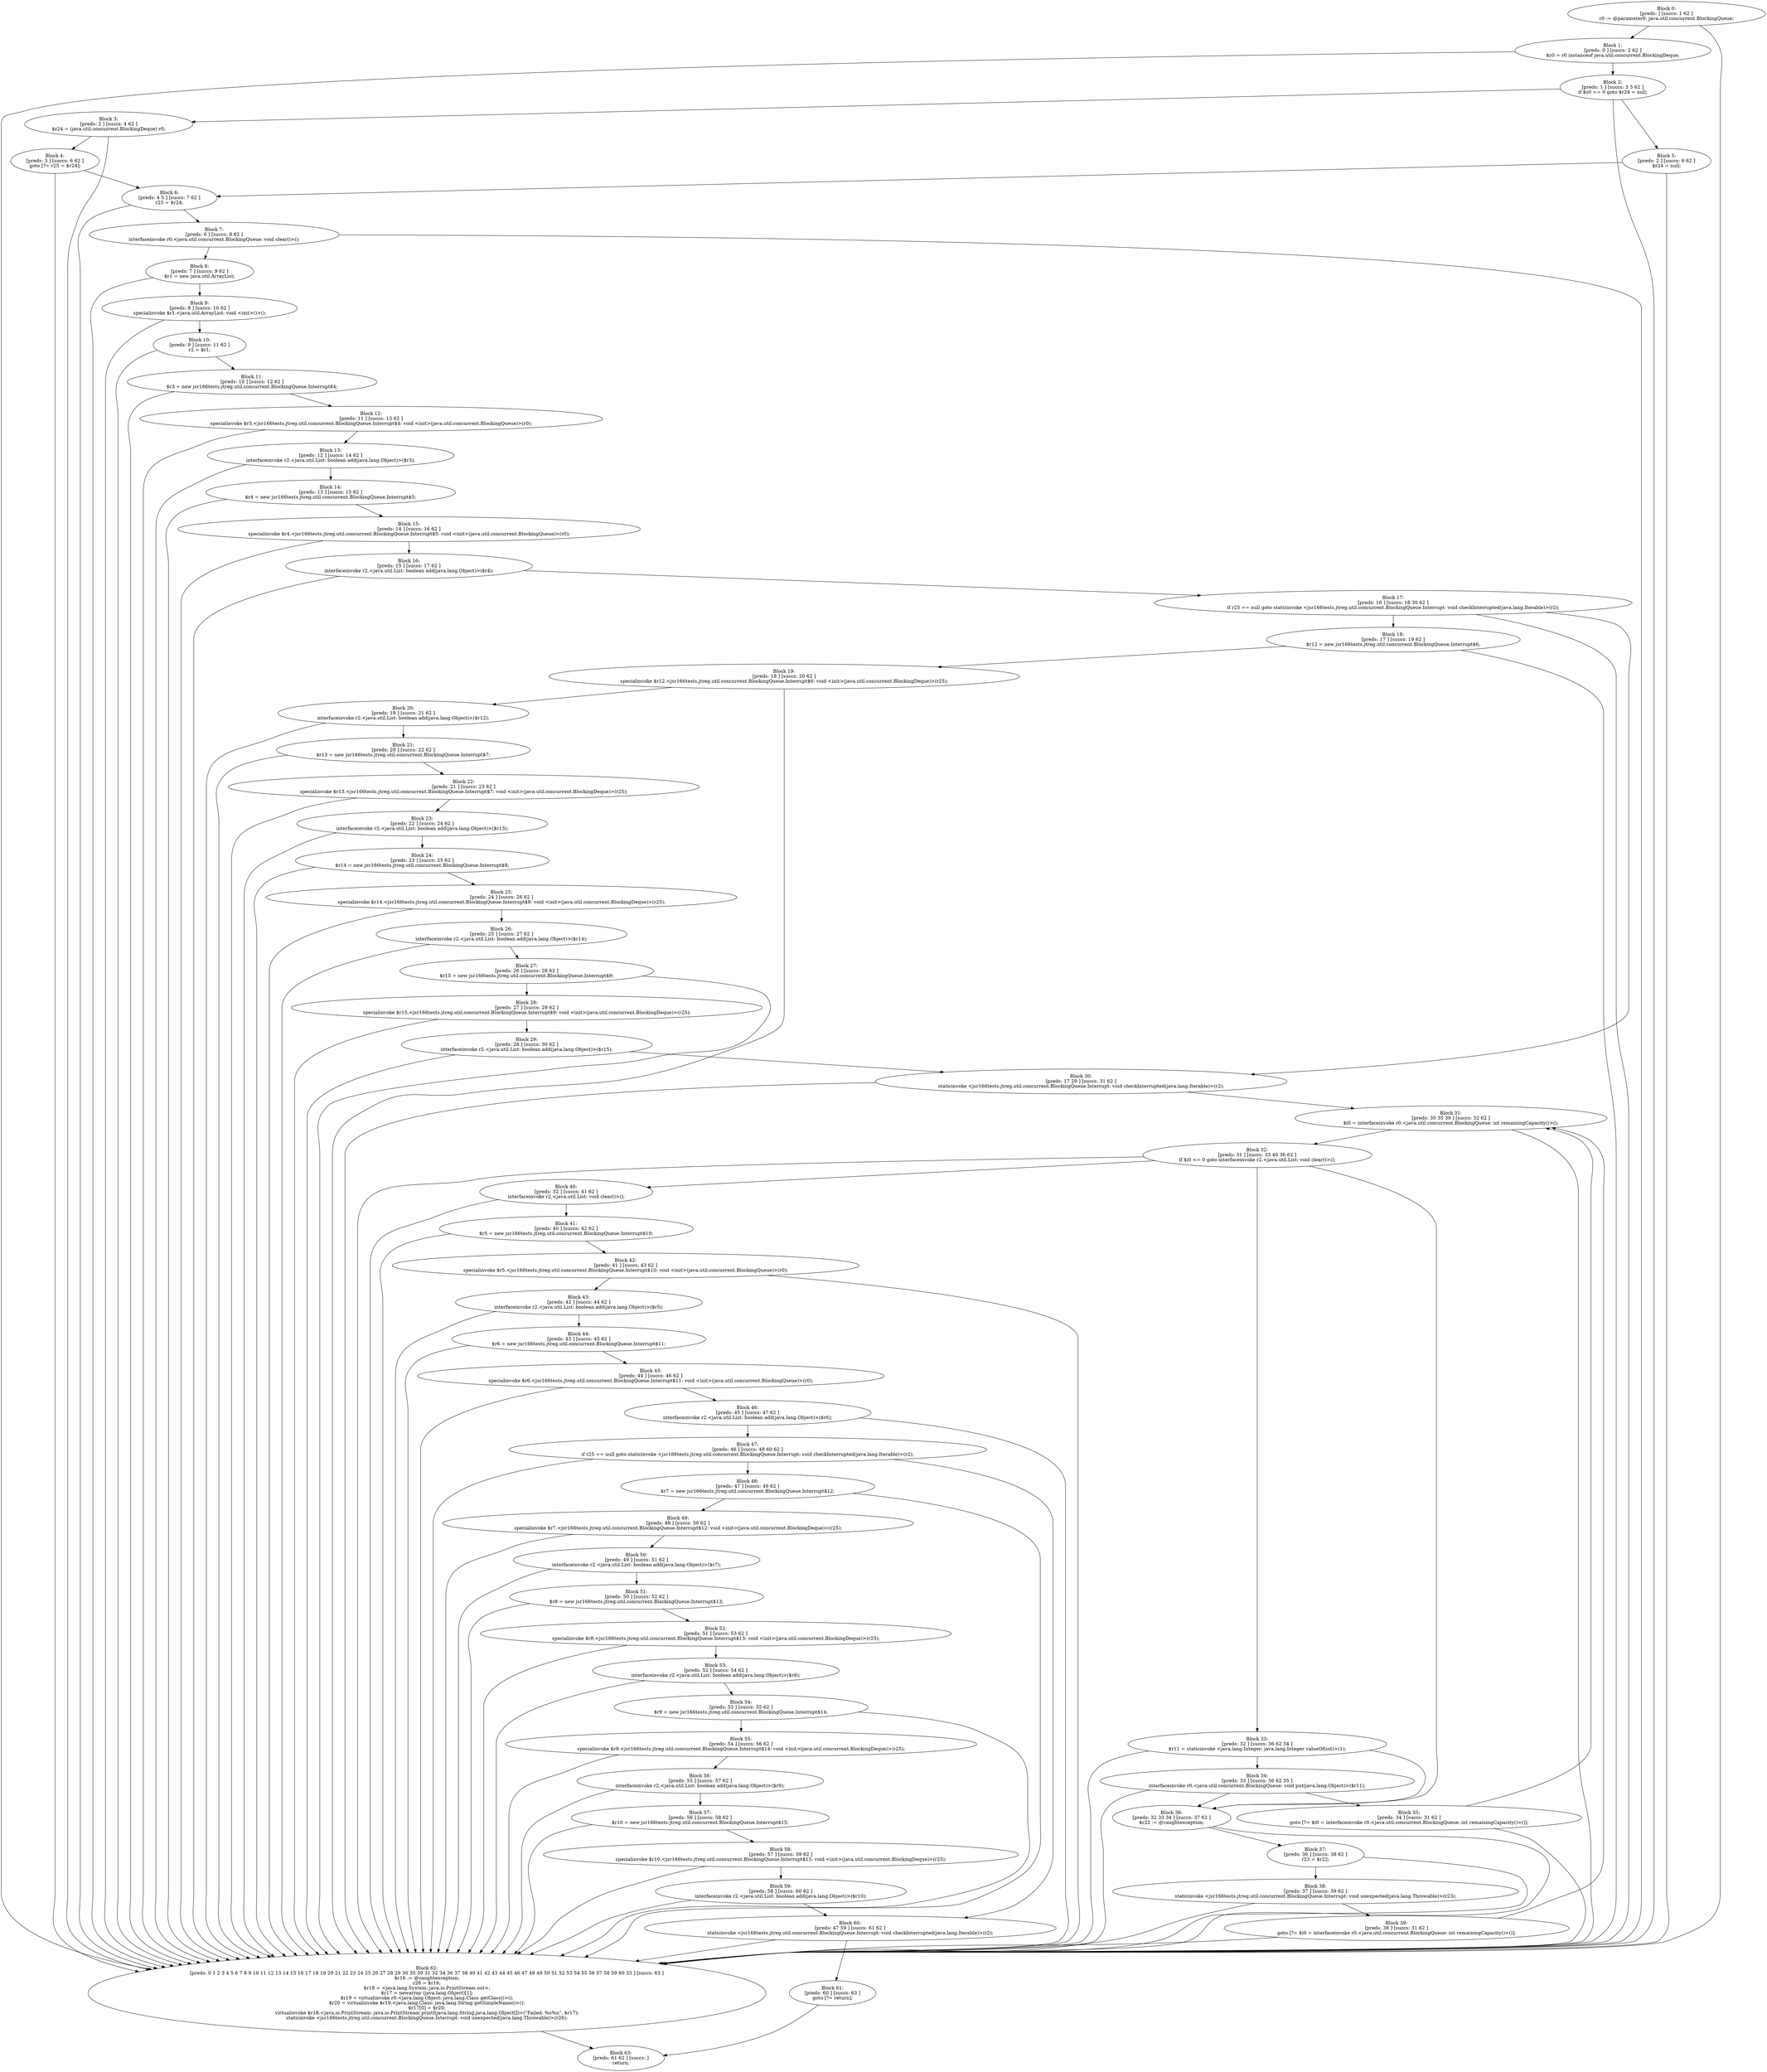 digraph "unitGraph" {
    "Block 0:
[preds: ] [succs: 1 62 ]
r0 := @parameter0: java.util.concurrent.BlockingQueue;
"
    "Block 1:
[preds: 0 ] [succs: 2 62 ]
$z0 = r0 instanceof java.util.concurrent.BlockingDeque;
"
    "Block 2:
[preds: 1 ] [succs: 3 5 62 ]
if $z0 == 0 goto $r24 = null;
"
    "Block 3:
[preds: 2 ] [succs: 4 62 ]
$r24 = (java.util.concurrent.BlockingDeque) r0;
"
    "Block 4:
[preds: 3 ] [succs: 6 62 ]
goto [?= r25 = $r24];
"
    "Block 5:
[preds: 2 ] [succs: 6 62 ]
$r24 = null;
"
    "Block 6:
[preds: 4 5 ] [succs: 7 62 ]
r25 = $r24;
"
    "Block 7:
[preds: 6 ] [succs: 8 62 ]
interfaceinvoke r0.<java.util.concurrent.BlockingQueue: void clear()>();
"
    "Block 8:
[preds: 7 ] [succs: 9 62 ]
$r1 = new java.util.ArrayList;
"
    "Block 9:
[preds: 8 ] [succs: 10 62 ]
specialinvoke $r1.<java.util.ArrayList: void <init>()>();
"
    "Block 10:
[preds: 9 ] [succs: 11 62 ]
r2 = $r1;
"
    "Block 11:
[preds: 10 ] [succs: 12 62 ]
$r3 = new jsr166tests.jtreg.util.concurrent.BlockingQueue.Interrupt$4;
"
    "Block 12:
[preds: 11 ] [succs: 13 62 ]
specialinvoke $r3.<jsr166tests.jtreg.util.concurrent.BlockingQueue.Interrupt$4: void <init>(java.util.concurrent.BlockingQueue)>(r0);
"
    "Block 13:
[preds: 12 ] [succs: 14 62 ]
interfaceinvoke r2.<java.util.List: boolean add(java.lang.Object)>($r3);
"
    "Block 14:
[preds: 13 ] [succs: 15 62 ]
$r4 = new jsr166tests.jtreg.util.concurrent.BlockingQueue.Interrupt$5;
"
    "Block 15:
[preds: 14 ] [succs: 16 62 ]
specialinvoke $r4.<jsr166tests.jtreg.util.concurrent.BlockingQueue.Interrupt$5: void <init>(java.util.concurrent.BlockingQueue)>(r0);
"
    "Block 16:
[preds: 15 ] [succs: 17 62 ]
interfaceinvoke r2.<java.util.List: boolean add(java.lang.Object)>($r4);
"
    "Block 17:
[preds: 16 ] [succs: 18 30 62 ]
if r25 == null goto staticinvoke <jsr166tests.jtreg.util.concurrent.BlockingQueue.Interrupt: void checkInterrupted(java.lang.Iterable)>(r2);
"
    "Block 18:
[preds: 17 ] [succs: 19 62 ]
$r12 = new jsr166tests.jtreg.util.concurrent.BlockingQueue.Interrupt$6;
"
    "Block 19:
[preds: 18 ] [succs: 20 62 ]
specialinvoke $r12.<jsr166tests.jtreg.util.concurrent.BlockingQueue.Interrupt$6: void <init>(java.util.concurrent.BlockingDeque)>(r25);
"
    "Block 20:
[preds: 19 ] [succs: 21 62 ]
interfaceinvoke r2.<java.util.List: boolean add(java.lang.Object)>($r12);
"
    "Block 21:
[preds: 20 ] [succs: 22 62 ]
$r13 = new jsr166tests.jtreg.util.concurrent.BlockingQueue.Interrupt$7;
"
    "Block 22:
[preds: 21 ] [succs: 23 62 ]
specialinvoke $r13.<jsr166tests.jtreg.util.concurrent.BlockingQueue.Interrupt$7: void <init>(java.util.concurrent.BlockingDeque)>(r25);
"
    "Block 23:
[preds: 22 ] [succs: 24 62 ]
interfaceinvoke r2.<java.util.List: boolean add(java.lang.Object)>($r13);
"
    "Block 24:
[preds: 23 ] [succs: 25 62 ]
$r14 = new jsr166tests.jtreg.util.concurrent.BlockingQueue.Interrupt$8;
"
    "Block 25:
[preds: 24 ] [succs: 26 62 ]
specialinvoke $r14.<jsr166tests.jtreg.util.concurrent.BlockingQueue.Interrupt$8: void <init>(java.util.concurrent.BlockingDeque)>(r25);
"
    "Block 26:
[preds: 25 ] [succs: 27 62 ]
interfaceinvoke r2.<java.util.List: boolean add(java.lang.Object)>($r14);
"
    "Block 27:
[preds: 26 ] [succs: 28 62 ]
$r15 = new jsr166tests.jtreg.util.concurrent.BlockingQueue.Interrupt$9;
"
    "Block 28:
[preds: 27 ] [succs: 29 62 ]
specialinvoke $r15.<jsr166tests.jtreg.util.concurrent.BlockingQueue.Interrupt$9: void <init>(java.util.concurrent.BlockingDeque)>(r25);
"
    "Block 29:
[preds: 28 ] [succs: 30 62 ]
interfaceinvoke r2.<java.util.List: boolean add(java.lang.Object)>($r15);
"
    "Block 30:
[preds: 17 29 ] [succs: 31 62 ]
staticinvoke <jsr166tests.jtreg.util.concurrent.BlockingQueue.Interrupt: void checkInterrupted(java.lang.Iterable)>(r2);
"
    "Block 31:
[preds: 30 35 39 ] [succs: 32 62 ]
$i0 = interfaceinvoke r0.<java.util.concurrent.BlockingQueue: int remainingCapacity()>();
"
    "Block 32:
[preds: 31 ] [succs: 33 40 36 62 ]
if $i0 <= 0 goto interfaceinvoke r2.<java.util.List: void clear()>();
"
    "Block 33:
[preds: 32 ] [succs: 36 62 34 ]
$r11 = staticinvoke <java.lang.Integer: java.lang.Integer valueOf(int)>(1);
"
    "Block 34:
[preds: 33 ] [succs: 36 62 35 ]
interfaceinvoke r0.<java.util.concurrent.BlockingQueue: void put(java.lang.Object)>($r11);
"
    "Block 35:
[preds: 34 ] [succs: 31 62 ]
goto [?= $i0 = interfaceinvoke r0.<java.util.concurrent.BlockingQueue: int remainingCapacity()>()];
"
    "Block 36:
[preds: 32 33 34 ] [succs: 37 62 ]
$r22 := @caughtexception;
"
    "Block 37:
[preds: 36 ] [succs: 38 62 ]
r23 = $r22;
"
    "Block 38:
[preds: 37 ] [succs: 39 62 ]
staticinvoke <jsr166tests.jtreg.util.concurrent.BlockingQueue.Interrupt: void unexpected(java.lang.Throwable)>(r23);
"
    "Block 39:
[preds: 38 ] [succs: 31 62 ]
goto [?= $i0 = interfaceinvoke r0.<java.util.concurrent.BlockingQueue: int remainingCapacity()>()];
"
    "Block 40:
[preds: 32 ] [succs: 41 62 ]
interfaceinvoke r2.<java.util.List: void clear()>();
"
    "Block 41:
[preds: 40 ] [succs: 42 62 ]
$r5 = new jsr166tests.jtreg.util.concurrent.BlockingQueue.Interrupt$10;
"
    "Block 42:
[preds: 41 ] [succs: 43 62 ]
specialinvoke $r5.<jsr166tests.jtreg.util.concurrent.BlockingQueue.Interrupt$10: void <init>(java.util.concurrent.BlockingQueue)>(r0);
"
    "Block 43:
[preds: 42 ] [succs: 44 62 ]
interfaceinvoke r2.<java.util.List: boolean add(java.lang.Object)>($r5);
"
    "Block 44:
[preds: 43 ] [succs: 45 62 ]
$r6 = new jsr166tests.jtreg.util.concurrent.BlockingQueue.Interrupt$11;
"
    "Block 45:
[preds: 44 ] [succs: 46 62 ]
specialinvoke $r6.<jsr166tests.jtreg.util.concurrent.BlockingQueue.Interrupt$11: void <init>(java.util.concurrent.BlockingQueue)>(r0);
"
    "Block 46:
[preds: 45 ] [succs: 47 62 ]
interfaceinvoke r2.<java.util.List: boolean add(java.lang.Object)>($r6);
"
    "Block 47:
[preds: 46 ] [succs: 48 60 62 ]
if r25 == null goto staticinvoke <jsr166tests.jtreg.util.concurrent.BlockingQueue.Interrupt: void checkInterrupted(java.lang.Iterable)>(r2);
"
    "Block 48:
[preds: 47 ] [succs: 49 62 ]
$r7 = new jsr166tests.jtreg.util.concurrent.BlockingQueue.Interrupt$12;
"
    "Block 49:
[preds: 48 ] [succs: 50 62 ]
specialinvoke $r7.<jsr166tests.jtreg.util.concurrent.BlockingQueue.Interrupt$12: void <init>(java.util.concurrent.BlockingDeque)>(r25);
"
    "Block 50:
[preds: 49 ] [succs: 51 62 ]
interfaceinvoke r2.<java.util.List: boolean add(java.lang.Object)>($r7);
"
    "Block 51:
[preds: 50 ] [succs: 52 62 ]
$r8 = new jsr166tests.jtreg.util.concurrent.BlockingQueue.Interrupt$13;
"
    "Block 52:
[preds: 51 ] [succs: 53 62 ]
specialinvoke $r8.<jsr166tests.jtreg.util.concurrent.BlockingQueue.Interrupt$13: void <init>(java.util.concurrent.BlockingDeque)>(r25);
"
    "Block 53:
[preds: 52 ] [succs: 54 62 ]
interfaceinvoke r2.<java.util.List: boolean add(java.lang.Object)>($r8);
"
    "Block 54:
[preds: 53 ] [succs: 55 62 ]
$r9 = new jsr166tests.jtreg.util.concurrent.BlockingQueue.Interrupt$14;
"
    "Block 55:
[preds: 54 ] [succs: 56 62 ]
specialinvoke $r9.<jsr166tests.jtreg.util.concurrent.BlockingQueue.Interrupt$14: void <init>(java.util.concurrent.BlockingDeque)>(r25);
"
    "Block 56:
[preds: 55 ] [succs: 57 62 ]
interfaceinvoke r2.<java.util.List: boolean add(java.lang.Object)>($r9);
"
    "Block 57:
[preds: 56 ] [succs: 58 62 ]
$r10 = new jsr166tests.jtreg.util.concurrent.BlockingQueue.Interrupt$15;
"
    "Block 58:
[preds: 57 ] [succs: 59 62 ]
specialinvoke $r10.<jsr166tests.jtreg.util.concurrent.BlockingQueue.Interrupt$15: void <init>(java.util.concurrent.BlockingDeque)>(r25);
"
    "Block 59:
[preds: 58 ] [succs: 60 62 ]
interfaceinvoke r2.<java.util.List: boolean add(java.lang.Object)>($r10);
"
    "Block 60:
[preds: 47 59 ] [succs: 61 62 ]
staticinvoke <jsr166tests.jtreg.util.concurrent.BlockingQueue.Interrupt: void checkInterrupted(java.lang.Iterable)>(r2);
"
    "Block 61:
[preds: 60 ] [succs: 63 ]
goto [?= return];
"
    "Block 62:
[preds: 0 1 2 3 4 5 6 7 8 9 10 11 12 13 14 15 16 17 18 19 20 21 22 23 24 25 26 27 28 29 30 35 39 31 32 34 36 37 38 40 41 42 43 44 45 46 47 48 49 50 51 52 53 54 55 56 57 58 59 60 33 ] [succs: 63 ]
$r16 := @caughtexception;
r26 = $r16;
$r18 = <java.lang.System: java.io.PrintStream out>;
$r17 = newarray (java.lang.Object)[1];
$r19 = virtualinvoke r0.<java.lang.Object: java.lang.Class getClass()>();
$r20 = virtualinvoke $r19.<java.lang.Class: java.lang.String getSimpleName()>();
$r17[0] = $r20;
virtualinvoke $r18.<java.io.PrintStream: java.io.PrintStream printf(java.lang.String,java.lang.Object[])>(\"Failed: %s%n\", $r17);
staticinvoke <jsr166tests.jtreg.util.concurrent.BlockingQueue.Interrupt: void unexpected(java.lang.Throwable)>(r26);
"
    "Block 63:
[preds: 61 62 ] [succs: ]
return;
"
    "Block 0:
[preds: ] [succs: 1 62 ]
r0 := @parameter0: java.util.concurrent.BlockingQueue;
"->"Block 1:
[preds: 0 ] [succs: 2 62 ]
$z0 = r0 instanceof java.util.concurrent.BlockingDeque;
";
    "Block 0:
[preds: ] [succs: 1 62 ]
r0 := @parameter0: java.util.concurrent.BlockingQueue;
"->"Block 62:
[preds: 0 1 2 3 4 5 6 7 8 9 10 11 12 13 14 15 16 17 18 19 20 21 22 23 24 25 26 27 28 29 30 35 39 31 32 34 36 37 38 40 41 42 43 44 45 46 47 48 49 50 51 52 53 54 55 56 57 58 59 60 33 ] [succs: 63 ]
$r16 := @caughtexception;
r26 = $r16;
$r18 = <java.lang.System: java.io.PrintStream out>;
$r17 = newarray (java.lang.Object)[1];
$r19 = virtualinvoke r0.<java.lang.Object: java.lang.Class getClass()>();
$r20 = virtualinvoke $r19.<java.lang.Class: java.lang.String getSimpleName()>();
$r17[0] = $r20;
virtualinvoke $r18.<java.io.PrintStream: java.io.PrintStream printf(java.lang.String,java.lang.Object[])>(\"Failed: %s%n\", $r17);
staticinvoke <jsr166tests.jtreg.util.concurrent.BlockingQueue.Interrupt: void unexpected(java.lang.Throwable)>(r26);
";
    "Block 1:
[preds: 0 ] [succs: 2 62 ]
$z0 = r0 instanceof java.util.concurrent.BlockingDeque;
"->"Block 2:
[preds: 1 ] [succs: 3 5 62 ]
if $z0 == 0 goto $r24 = null;
";
    "Block 1:
[preds: 0 ] [succs: 2 62 ]
$z0 = r0 instanceof java.util.concurrent.BlockingDeque;
"->"Block 62:
[preds: 0 1 2 3 4 5 6 7 8 9 10 11 12 13 14 15 16 17 18 19 20 21 22 23 24 25 26 27 28 29 30 35 39 31 32 34 36 37 38 40 41 42 43 44 45 46 47 48 49 50 51 52 53 54 55 56 57 58 59 60 33 ] [succs: 63 ]
$r16 := @caughtexception;
r26 = $r16;
$r18 = <java.lang.System: java.io.PrintStream out>;
$r17 = newarray (java.lang.Object)[1];
$r19 = virtualinvoke r0.<java.lang.Object: java.lang.Class getClass()>();
$r20 = virtualinvoke $r19.<java.lang.Class: java.lang.String getSimpleName()>();
$r17[0] = $r20;
virtualinvoke $r18.<java.io.PrintStream: java.io.PrintStream printf(java.lang.String,java.lang.Object[])>(\"Failed: %s%n\", $r17);
staticinvoke <jsr166tests.jtreg.util.concurrent.BlockingQueue.Interrupt: void unexpected(java.lang.Throwable)>(r26);
";
    "Block 2:
[preds: 1 ] [succs: 3 5 62 ]
if $z0 == 0 goto $r24 = null;
"->"Block 3:
[preds: 2 ] [succs: 4 62 ]
$r24 = (java.util.concurrent.BlockingDeque) r0;
";
    "Block 2:
[preds: 1 ] [succs: 3 5 62 ]
if $z0 == 0 goto $r24 = null;
"->"Block 5:
[preds: 2 ] [succs: 6 62 ]
$r24 = null;
";
    "Block 2:
[preds: 1 ] [succs: 3 5 62 ]
if $z0 == 0 goto $r24 = null;
"->"Block 62:
[preds: 0 1 2 3 4 5 6 7 8 9 10 11 12 13 14 15 16 17 18 19 20 21 22 23 24 25 26 27 28 29 30 35 39 31 32 34 36 37 38 40 41 42 43 44 45 46 47 48 49 50 51 52 53 54 55 56 57 58 59 60 33 ] [succs: 63 ]
$r16 := @caughtexception;
r26 = $r16;
$r18 = <java.lang.System: java.io.PrintStream out>;
$r17 = newarray (java.lang.Object)[1];
$r19 = virtualinvoke r0.<java.lang.Object: java.lang.Class getClass()>();
$r20 = virtualinvoke $r19.<java.lang.Class: java.lang.String getSimpleName()>();
$r17[0] = $r20;
virtualinvoke $r18.<java.io.PrintStream: java.io.PrintStream printf(java.lang.String,java.lang.Object[])>(\"Failed: %s%n\", $r17);
staticinvoke <jsr166tests.jtreg.util.concurrent.BlockingQueue.Interrupt: void unexpected(java.lang.Throwable)>(r26);
";
    "Block 3:
[preds: 2 ] [succs: 4 62 ]
$r24 = (java.util.concurrent.BlockingDeque) r0;
"->"Block 4:
[preds: 3 ] [succs: 6 62 ]
goto [?= r25 = $r24];
";
    "Block 3:
[preds: 2 ] [succs: 4 62 ]
$r24 = (java.util.concurrent.BlockingDeque) r0;
"->"Block 62:
[preds: 0 1 2 3 4 5 6 7 8 9 10 11 12 13 14 15 16 17 18 19 20 21 22 23 24 25 26 27 28 29 30 35 39 31 32 34 36 37 38 40 41 42 43 44 45 46 47 48 49 50 51 52 53 54 55 56 57 58 59 60 33 ] [succs: 63 ]
$r16 := @caughtexception;
r26 = $r16;
$r18 = <java.lang.System: java.io.PrintStream out>;
$r17 = newarray (java.lang.Object)[1];
$r19 = virtualinvoke r0.<java.lang.Object: java.lang.Class getClass()>();
$r20 = virtualinvoke $r19.<java.lang.Class: java.lang.String getSimpleName()>();
$r17[0] = $r20;
virtualinvoke $r18.<java.io.PrintStream: java.io.PrintStream printf(java.lang.String,java.lang.Object[])>(\"Failed: %s%n\", $r17);
staticinvoke <jsr166tests.jtreg.util.concurrent.BlockingQueue.Interrupt: void unexpected(java.lang.Throwable)>(r26);
";
    "Block 4:
[preds: 3 ] [succs: 6 62 ]
goto [?= r25 = $r24];
"->"Block 6:
[preds: 4 5 ] [succs: 7 62 ]
r25 = $r24;
";
    "Block 4:
[preds: 3 ] [succs: 6 62 ]
goto [?= r25 = $r24];
"->"Block 62:
[preds: 0 1 2 3 4 5 6 7 8 9 10 11 12 13 14 15 16 17 18 19 20 21 22 23 24 25 26 27 28 29 30 35 39 31 32 34 36 37 38 40 41 42 43 44 45 46 47 48 49 50 51 52 53 54 55 56 57 58 59 60 33 ] [succs: 63 ]
$r16 := @caughtexception;
r26 = $r16;
$r18 = <java.lang.System: java.io.PrintStream out>;
$r17 = newarray (java.lang.Object)[1];
$r19 = virtualinvoke r0.<java.lang.Object: java.lang.Class getClass()>();
$r20 = virtualinvoke $r19.<java.lang.Class: java.lang.String getSimpleName()>();
$r17[0] = $r20;
virtualinvoke $r18.<java.io.PrintStream: java.io.PrintStream printf(java.lang.String,java.lang.Object[])>(\"Failed: %s%n\", $r17);
staticinvoke <jsr166tests.jtreg.util.concurrent.BlockingQueue.Interrupt: void unexpected(java.lang.Throwable)>(r26);
";
    "Block 5:
[preds: 2 ] [succs: 6 62 ]
$r24 = null;
"->"Block 6:
[preds: 4 5 ] [succs: 7 62 ]
r25 = $r24;
";
    "Block 5:
[preds: 2 ] [succs: 6 62 ]
$r24 = null;
"->"Block 62:
[preds: 0 1 2 3 4 5 6 7 8 9 10 11 12 13 14 15 16 17 18 19 20 21 22 23 24 25 26 27 28 29 30 35 39 31 32 34 36 37 38 40 41 42 43 44 45 46 47 48 49 50 51 52 53 54 55 56 57 58 59 60 33 ] [succs: 63 ]
$r16 := @caughtexception;
r26 = $r16;
$r18 = <java.lang.System: java.io.PrintStream out>;
$r17 = newarray (java.lang.Object)[1];
$r19 = virtualinvoke r0.<java.lang.Object: java.lang.Class getClass()>();
$r20 = virtualinvoke $r19.<java.lang.Class: java.lang.String getSimpleName()>();
$r17[0] = $r20;
virtualinvoke $r18.<java.io.PrintStream: java.io.PrintStream printf(java.lang.String,java.lang.Object[])>(\"Failed: %s%n\", $r17);
staticinvoke <jsr166tests.jtreg.util.concurrent.BlockingQueue.Interrupt: void unexpected(java.lang.Throwable)>(r26);
";
    "Block 6:
[preds: 4 5 ] [succs: 7 62 ]
r25 = $r24;
"->"Block 7:
[preds: 6 ] [succs: 8 62 ]
interfaceinvoke r0.<java.util.concurrent.BlockingQueue: void clear()>();
";
    "Block 6:
[preds: 4 5 ] [succs: 7 62 ]
r25 = $r24;
"->"Block 62:
[preds: 0 1 2 3 4 5 6 7 8 9 10 11 12 13 14 15 16 17 18 19 20 21 22 23 24 25 26 27 28 29 30 35 39 31 32 34 36 37 38 40 41 42 43 44 45 46 47 48 49 50 51 52 53 54 55 56 57 58 59 60 33 ] [succs: 63 ]
$r16 := @caughtexception;
r26 = $r16;
$r18 = <java.lang.System: java.io.PrintStream out>;
$r17 = newarray (java.lang.Object)[1];
$r19 = virtualinvoke r0.<java.lang.Object: java.lang.Class getClass()>();
$r20 = virtualinvoke $r19.<java.lang.Class: java.lang.String getSimpleName()>();
$r17[0] = $r20;
virtualinvoke $r18.<java.io.PrintStream: java.io.PrintStream printf(java.lang.String,java.lang.Object[])>(\"Failed: %s%n\", $r17);
staticinvoke <jsr166tests.jtreg.util.concurrent.BlockingQueue.Interrupt: void unexpected(java.lang.Throwable)>(r26);
";
    "Block 7:
[preds: 6 ] [succs: 8 62 ]
interfaceinvoke r0.<java.util.concurrent.BlockingQueue: void clear()>();
"->"Block 8:
[preds: 7 ] [succs: 9 62 ]
$r1 = new java.util.ArrayList;
";
    "Block 7:
[preds: 6 ] [succs: 8 62 ]
interfaceinvoke r0.<java.util.concurrent.BlockingQueue: void clear()>();
"->"Block 62:
[preds: 0 1 2 3 4 5 6 7 8 9 10 11 12 13 14 15 16 17 18 19 20 21 22 23 24 25 26 27 28 29 30 35 39 31 32 34 36 37 38 40 41 42 43 44 45 46 47 48 49 50 51 52 53 54 55 56 57 58 59 60 33 ] [succs: 63 ]
$r16 := @caughtexception;
r26 = $r16;
$r18 = <java.lang.System: java.io.PrintStream out>;
$r17 = newarray (java.lang.Object)[1];
$r19 = virtualinvoke r0.<java.lang.Object: java.lang.Class getClass()>();
$r20 = virtualinvoke $r19.<java.lang.Class: java.lang.String getSimpleName()>();
$r17[0] = $r20;
virtualinvoke $r18.<java.io.PrintStream: java.io.PrintStream printf(java.lang.String,java.lang.Object[])>(\"Failed: %s%n\", $r17);
staticinvoke <jsr166tests.jtreg.util.concurrent.BlockingQueue.Interrupt: void unexpected(java.lang.Throwable)>(r26);
";
    "Block 8:
[preds: 7 ] [succs: 9 62 ]
$r1 = new java.util.ArrayList;
"->"Block 9:
[preds: 8 ] [succs: 10 62 ]
specialinvoke $r1.<java.util.ArrayList: void <init>()>();
";
    "Block 8:
[preds: 7 ] [succs: 9 62 ]
$r1 = new java.util.ArrayList;
"->"Block 62:
[preds: 0 1 2 3 4 5 6 7 8 9 10 11 12 13 14 15 16 17 18 19 20 21 22 23 24 25 26 27 28 29 30 35 39 31 32 34 36 37 38 40 41 42 43 44 45 46 47 48 49 50 51 52 53 54 55 56 57 58 59 60 33 ] [succs: 63 ]
$r16 := @caughtexception;
r26 = $r16;
$r18 = <java.lang.System: java.io.PrintStream out>;
$r17 = newarray (java.lang.Object)[1];
$r19 = virtualinvoke r0.<java.lang.Object: java.lang.Class getClass()>();
$r20 = virtualinvoke $r19.<java.lang.Class: java.lang.String getSimpleName()>();
$r17[0] = $r20;
virtualinvoke $r18.<java.io.PrintStream: java.io.PrintStream printf(java.lang.String,java.lang.Object[])>(\"Failed: %s%n\", $r17);
staticinvoke <jsr166tests.jtreg.util.concurrent.BlockingQueue.Interrupt: void unexpected(java.lang.Throwable)>(r26);
";
    "Block 9:
[preds: 8 ] [succs: 10 62 ]
specialinvoke $r1.<java.util.ArrayList: void <init>()>();
"->"Block 10:
[preds: 9 ] [succs: 11 62 ]
r2 = $r1;
";
    "Block 9:
[preds: 8 ] [succs: 10 62 ]
specialinvoke $r1.<java.util.ArrayList: void <init>()>();
"->"Block 62:
[preds: 0 1 2 3 4 5 6 7 8 9 10 11 12 13 14 15 16 17 18 19 20 21 22 23 24 25 26 27 28 29 30 35 39 31 32 34 36 37 38 40 41 42 43 44 45 46 47 48 49 50 51 52 53 54 55 56 57 58 59 60 33 ] [succs: 63 ]
$r16 := @caughtexception;
r26 = $r16;
$r18 = <java.lang.System: java.io.PrintStream out>;
$r17 = newarray (java.lang.Object)[1];
$r19 = virtualinvoke r0.<java.lang.Object: java.lang.Class getClass()>();
$r20 = virtualinvoke $r19.<java.lang.Class: java.lang.String getSimpleName()>();
$r17[0] = $r20;
virtualinvoke $r18.<java.io.PrintStream: java.io.PrintStream printf(java.lang.String,java.lang.Object[])>(\"Failed: %s%n\", $r17);
staticinvoke <jsr166tests.jtreg.util.concurrent.BlockingQueue.Interrupt: void unexpected(java.lang.Throwable)>(r26);
";
    "Block 10:
[preds: 9 ] [succs: 11 62 ]
r2 = $r1;
"->"Block 11:
[preds: 10 ] [succs: 12 62 ]
$r3 = new jsr166tests.jtreg.util.concurrent.BlockingQueue.Interrupt$4;
";
    "Block 10:
[preds: 9 ] [succs: 11 62 ]
r2 = $r1;
"->"Block 62:
[preds: 0 1 2 3 4 5 6 7 8 9 10 11 12 13 14 15 16 17 18 19 20 21 22 23 24 25 26 27 28 29 30 35 39 31 32 34 36 37 38 40 41 42 43 44 45 46 47 48 49 50 51 52 53 54 55 56 57 58 59 60 33 ] [succs: 63 ]
$r16 := @caughtexception;
r26 = $r16;
$r18 = <java.lang.System: java.io.PrintStream out>;
$r17 = newarray (java.lang.Object)[1];
$r19 = virtualinvoke r0.<java.lang.Object: java.lang.Class getClass()>();
$r20 = virtualinvoke $r19.<java.lang.Class: java.lang.String getSimpleName()>();
$r17[0] = $r20;
virtualinvoke $r18.<java.io.PrintStream: java.io.PrintStream printf(java.lang.String,java.lang.Object[])>(\"Failed: %s%n\", $r17);
staticinvoke <jsr166tests.jtreg.util.concurrent.BlockingQueue.Interrupt: void unexpected(java.lang.Throwable)>(r26);
";
    "Block 11:
[preds: 10 ] [succs: 12 62 ]
$r3 = new jsr166tests.jtreg.util.concurrent.BlockingQueue.Interrupt$4;
"->"Block 12:
[preds: 11 ] [succs: 13 62 ]
specialinvoke $r3.<jsr166tests.jtreg.util.concurrent.BlockingQueue.Interrupt$4: void <init>(java.util.concurrent.BlockingQueue)>(r0);
";
    "Block 11:
[preds: 10 ] [succs: 12 62 ]
$r3 = new jsr166tests.jtreg.util.concurrent.BlockingQueue.Interrupt$4;
"->"Block 62:
[preds: 0 1 2 3 4 5 6 7 8 9 10 11 12 13 14 15 16 17 18 19 20 21 22 23 24 25 26 27 28 29 30 35 39 31 32 34 36 37 38 40 41 42 43 44 45 46 47 48 49 50 51 52 53 54 55 56 57 58 59 60 33 ] [succs: 63 ]
$r16 := @caughtexception;
r26 = $r16;
$r18 = <java.lang.System: java.io.PrintStream out>;
$r17 = newarray (java.lang.Object)[1];
$r19 = virtualinvoke r0.<java.lang.Object: java.lang.Class getClass()>();
$r20 = virtualinvoke $r19.<java.lang.Class: java.lang.String getSimpleName()>();
$r17[0] = $r20;
virtualinvoke $r18.<java.io.PrintStream: java.io.PrintStream printf(java.lang.String,java.lang.Object[])>(\"Failed: %s%n\", $r17);
staticinvoke <jsr166tests.jtreg.util.concurrent.BlockingQueue.Interrupt: void unexpected(java.lang.Throwable)>(r26);
";
    "Block 12:
[preds: 11 ] [succs: 13 62 ]
specialinvoke $r3.<jsr166tests.jtreg.util.concurrent.BlockingQueue.Interrupt$4: void <init>(java.util.concurrent.BlockingQueue)>(r0);
"->"Block 13:
[preds: 12 ] [succs: 14 62 ]
interfaceinvoke r2.<java.util.List: boolean add(java.lang.Object)>($r3);
";
    "Block 12:
[preds: 11 ] [succs: 13 62 ]
specialinvoke $r3.<jsr166tests.jtreg.util.concurrent.BlockingQueue.Interrupt$4: void <init>(java.util.concurrent.BlockingQueue)>(r0);
"->"Block 62:
[preds: 0 1 2 3 4 5 6 7 8 9 10 11 12 13 14 15 16 17 18 19 20 21 22 23 24 25 26 27 28 29 30 35 39 31 32 34 36 37 38 40 41 42 43 44 45 46 47 48 49 50 51 52 53 54 55 56 57 58 59 60 33 ] [succs: 63 ]
$r16 := @caughtexception;
r26 = $r16;
$r18 = <java.lang.System: java.io.PrintStream out>;
$r17 = newarray (java.lang.Object)[1];
$r19 = virtualinvoke r0.<java.lang.Object: java.lang.Class getClass()>();
$r20 = virtualinvoke $r19.<java.lang.Class: java.lang.String getSimpleName()>();
$r17[0] = $r20;
virtualinvoke $r18.<java.io.PrintStream: java.io.PrintStream printf(java.lang.String,java.lang.Object[])>(\"Failed: %s%n\", $r17);
staticinvoke <jsr166tests.jtreg.util.concurrent.BlockingQueue.Interrupt: void unexpected(java.lang.Throwable)>(r26);
";
    "Block 13:
[preds: 12 ] [succs: 14 62 ]
interfaceinvoke r2.<java.util.List: boolean add(java.lang.Object)>($r3);
"->"Block 14:
[preds: 13 ] [succs: 15 62 ]
$r4 = new jsr166tests.jtreg.util.concurrent.BlockingQueue.Interrupt$5;
";
    "Block 13:
[preds: 12 ] [succs: 14 62 ]
interfaceinvoke r2.<java.util.List: boolean add(java.lang.Object)>($r3);
"->"Block 62:
[preds: 0 1 2 3 4 5 6 7 8 9 10 11 12 13 14 15 16 17 18 19 20 21 22 23 24 25 26 27 28 29 30 35 39 31 32 34 36 37 38 40 41 42 43 44 45 46 47 48 49 50 51 52 53 54 55 56 57 58 59 60 33 ] [succs: 63 ]
$r16 := @caughtexception;
r26 = $r16;
$r18 = <java.lang.System: java.io.PrintStream out>;
$r17 = newarray (java.lang.Object)[1];
$r19 = virtualinvoke r0.<java.lang.Object: java.lang.Class getClass()>();
$r20 = virtualinvoke $r19.<java.lang.Class: java.lang.String getSimpleName()>();
$r17[0] = $r20;
virtualinvoke $r18.<java.io.PrintStream: java.io.PrintStream printf(java.lang.String,java.lang.Object[])>(\"Failed: %s%n\", $r17);
staticinvoke <jsr166tests.jtreg.util.concurrent.BlockingQueue.Interrupt: void unexpected(java.lang.Throwable)>(r26);
";
    "Block 14:
[preds: 13 ] [succs: 15 62 ]
$r4 = new jsr166tests.jtreg.util.concurrent.BlockingQueue.Interrupt$5;
"->"Block 15:
[preds: 14 ] [succs: 16 62 ]
specialinvoke $r4.<jsr166tests.jtreg.util.concurrent.BlockingQueue.Interrupt$5: void <init>(java.util.concurrent.BlockingQueue)>(r0);
";
    "Block 14:
[preds: 13 ] [succs: 15 62 ]
$r4 = new jsr166tests.jtreg.util.concurrent.BlockingQueue.Interrupt$5;
"->"Block 62:
[preds: 0 1 2 3 4 5 6 7 8 9 10 11 12 13 14 15 16 17 18 19 20 21 22 23 24 25 26 27 28 29 30 35 39 31 32 34 36 37 38 40 41 42 43 44 45 46 47 48 49 50 51 52 53 54 55 56 57 58 59 60 33 ] [succs: 63 ]
$r16 := @caughtexception;
r26 = $r16;
$r18 = <java.lang.System: java.io.PrintStream out>;
$r17 = newarray (java.lang.Object)[1];
$r19 = virtualinvoke r0.<java.lang.Object: java.lang.Class getClass()>();
$r20 = virtualinvoke $r19.<java.lang.Class: java.lang.String getSimpleName()>();
$r17[0] = $r20;
virtualinvoke $r18.<java.io.PrintStream: java.io.PrintStream printf(java.lang.String,java.lang.Object[])>(\"Failed: %s%n\", $r17);
staticinvoke <jsr166tests.jtreg.util.concurrent.BlockingQueue.Interrupt: void unexpected(java.lang.Throwable)>(r26);
";
    "Block 15:
[preds: 14 ] [succs: 16 62 ]
specialinvoke $r4.<jsr166tests.jtreg.util.concurrent.BlockingQueue.Interrupt$5: void <init>(java.util.concurrent.BlockingQueue)>(r0);
"->"Block 16:
[preds: 15 ] [succs: 17 62 ]
interfaceinvoke r2.<java.util.List: boolean add(java.lang.Object)>($r4);
";
    "Block 15:
[preds: 14 ] [succs: 16 62 ]
specialinvoke $r4.<jsr166tests.jtreg.util.concurrent.BlockingQueue.Interrupt$5: void <init>(java.util.concurrent.BlockingQueue)>(r0);
"->"Block 62:
[preds: 0 1 2 3 4 5 6 7 8 9 10 11 12 13 14 15 16 17 18 19 20 21 22 23 24 25 26 27 28 29 30 35 39 31 32 34 36 37 38 40 41 42 43 44 45 46 47 48 49 50 51 52 53 54 55 56 57 58 59 60 33 ] [succs: 63 ]
$r16 := @caughtexception;
r26 = $r16;
$r18 = <java.lang.System: java.io.PrintStream out>;
$r17 = newarray (java.lang.Object)[1];
$r19 = virtualinvoke r0.<java.lang.Object: java.lang.Class getClass()>();
$r20 = virtualinvoke $r19.<java.lang.Class: java.lang.String getSimpleName()>();
$r17[0] = $r20;
virtualinvoke $r18.<java.io.PrintStream: java.io.PrintStream printf(java.lang.String,java.lang.Object[])>(\"Failed: %s%n\", $r17);
staticinvoke <jsr166tests.jtreg.util.concurrent.BlockingQueue.Interrupt: void unexpected(java.lang.Throwable)>(r26);
";
    "Block 16:
[preds: 15 ] [succs: 17 62 ]
interfaceinvoke r2.<java.util.List: boolean add(java.lang.Object)>($r4);
"->"Block 17:
[preds: 16 ] [succs: 18 30 62 ]
if r25 == null goto staticinvoke <jsr166tests.jtreg.util.concurrent.BlockingQueue.Interrupt: void checkInterrupted(java.lang.Iterable)>(r2);
";
    "Block 16:
[preds: 15 ] [succs: 17 62 ]
interfaceinvoke r2.<java.util.List: boolean add(java.lang.Object)>($r4);
"->"Block 62:
[preds: 0 1 2 3 4 5 6 7 8 9 10 11 12 13 14 15 16 17 18 19 20 21 22 23 24 25 26 27 28 29 30 35 39 31 32 34 36 37 38 40 41 42 43 44 45 46 47 48 49 50 51 52 53 54 55 56 57 58 59 60 33 ] [succs: 63 ]
$r16 := @caughtexception;
r26 = $r16;
$r18 = <java.lang.System: java.io.PrintStream out>;
$r17 = newarray (java.lang.Object)[1];
$r19 = virtualinvoke r0.<java.lang.Object: java.lang.Class getClass()>();
$r20 = virtualinvoke $r19.<java.lang.Class: java.lang.String getSimpleName()>();
$r17[0] = $r20;
virtualinvoke $r18.<java.io.PrintStream: java.io.PrintStream printf(java.lang.String,java.lang.Object[])>(\"Failed: %s%n\", $r17);
staticinvoke <jsr166tests.jtreg.util.concurrent.BlockingQueue.Interrupt: void unexpected(java.lang.Throwable)>(r26);
";
    "Block 17:
[preds: 16 ] [succs: 18 30 62 ]
if r25 == null goto staticinvoke <jsr166tests.jtreg.util.concurrent.BlockingQueue.Interrupt: void checkInterrupted(java.lang.Iterable)>(r2);
"->"Block 18:
[preds: 17 ] [succs: 19 62 ]
$r12 = new jsr166tests.jtreg.util.concurrent.BlockingQueue.Interrupt$6;
";
    "Block 17:
[preds: 16 ] [succs: 18 30 62 ]
if r25 == null goto staticinvoke <jsr166tests.jtreg.util.concurrent.BlockingQueue.Interrupt: void checkInterrupted(java.lang.Iterable)>(r2);
"->"Block 30:
[preds: 17 29 ] [succs: 31 62 ]
staticinvoke <jsr166tests.jtreg.util.concurrent.BlockingQueue.Interrupt: void checkInterrupted(java.lang.Iterable)>(r2);
";
    "Block 17:
[preds: 16 ] [succs: 18 30 62 ]
if r25 == null goto staticinvoke <jsr166tests.jtreg.util.concurrent.BlockingQueue.Interrupt: void checkInterrupted(java.lang.Iterable)>(r2);
"->"Block 62:
[preds: 0 1 2 3 4 5 6 7 8 9 10 11 12 13 14 15 16 17 18 19 20 21 22 23 24 25 26 27 28 29 30 35 39 31 32 34 36 37 38 40 41 42 43 44 45 46 47 48 49 50 51 52 53 54 55 56 57 58 59 60 33 ] [succs: 63 ]
$r16 := @caughtexception;
r26 = $r16;
$r18 = <java.lang.System: java.io.PrintStream out>;
$r17 = newarray (java.lang.Object)[1];
$r19 = virtualinvoke r0.<java.lang.Object: java.lang.Class getClass()>();
$r20 = virtualinvoke $r19.<java.lang.Class: java.lang.String getSimpleName()>();
$r17[0] = $r20;
virtualinvoke $r18.<java.io.PrintStream: java.io.PrintStream printf(java.lang.String,java.lang.Object[])>(\"Failed: %s%n\", $r17);
staticinvoke <jsr166tests.jtreg.util.concurrent.BlockingQueue.Interrupt: void unexpected(java.lang.Throwable)>(r26);
";
    "Block 18:
[preds: 17 ] [succs: 19 62 ]
$r12 = new jsr166tests.jtreg.util.concurrent.BlockingQueue.Interrupt$6;
"->"Block 19:
[preds: 18 ] [succs: 20 62 ]
specialinvoke $r12.<jsr166tests.jtreg.util.concurrent.BlockingQueue.Interrupt$6: void <init>(java.util.concurrent.BlockingDeque)>(r25);
";
    "Block 18:
[preds: 17 ] [succs: 19 62 ]
$r12 = new jsr166tests.jtreg.util.concurrent.BlockingQueue.Interrupt$6;
"->"Block 62:
[preds: 0 1 2 3 4 5 6 7 8 9 10 11 12 13 14 15 16 17 18 19 20 21 22 23 24 25 26 27 28 29 30 35 39 31 32 34 36 37 38 40 41 42 43 44 45 46 47 48 49 50 51 52 53 54 55 56 57 58 59 60 33 ] [succs: 63 ]
$r16 := @caughtexception;
r26 = $r16;
$r18 = <java.lang.System: java.io.PrintStream out>;
$r17 = newarray (java.lang.Object)[1];
$r19 = virtualinvoke r0.<java.lang.Object: java.lang.Class getClass()>();
$r20 = virtualinvoke $r19.<java.lang.Class: java.lang.String getSimpleName()>();
$r17[0] = $r20;
virtualinvoke $r18.<java.io.PrintStream: java.io.PrintStream printf(java.lang.String,java.lang.Object[])>(\"Failed: %s%n\", $r17);
staticinvoke <jsr166tests.jtreg.util.concurrent.BlockingQueue.Interrupt: void unexpected(java.lang.Throwable)>(r26);
";
    "Block 19:
[preds: 18 ] [succs: 20 62 ]
specialinvoke $r12.<jsr166tests.jtreg.util.concurrent.BlockingQueue.Interrupt$6: void <init>(java.util.concurrent.BlockingDeque)>(r25);
"->"Block 20:
[preds: 19 ] [succs: 21 62 ]
interfaceinvoke r2.<java.util.List: boolean add(java.lang.Object)>($r12);
";
    "Block 19:
[preds: 18 ] [succs: 20 62 ]
specialinvoke $r12.<jsr166tests.jtreg.util.concurrent.BlockingQueue.Interrupt$6: void <init>(java.util.concurrent.BlockingDeque)>(r25);
"->"Block 62:
[preds: 0 1 2 3 4 5 6 7 8 9 10 11 12 13 14 15 16 17 18 19 20 21 22 23 24 25 26 27 28 29 30 35 39 31 32 34 36 37 38 40 41 42 43 44 45 46 47 48 49 50 51 52 53 54 55 56 57 58 59 60 33 ] [succs: 63 ]
$r16 := @caughtexception;
r26 = $r16;
$r18 = <java.lang.System: java.io.PrintStream out>;
$r17 = newarray (java.lang.Object)[1];
$r19 = virtualinvoke r0.<java.lang.Object: java.lang.Class getClass()>();
$r20 = virtualinvoke $r19.<java.lang.Class: java.lang.String getSimpleName()>();
$r17[0] = $r20;
virtualinvoke $r18.<java.io.PrintStream: java.io.PrintStream printf(java.lang.String,java.lang.Object[])>(\"Failed: %s%n\", $r17);
staticinvoke <jsr166tests.jtreg.util.concurrent.BlockingQueue.Interrupt: void unexpected(java.lang.Throwable)>(r26);
";
    "Block 20:
[preds: 19 ] [succs: 21 62 ]
interfaceinvoke r2.<java.util.List: boolean add(java.lang.Object)>($r12);
"->"Block 21:
[preds: 20 ] [succs: 22 62 ]
$r13 = new jsr166tests.jtreg.util.concurrent.BlockingQueue.Interrupt$7;
";
    "Block 20:
[preds: 19 ] [succs: 21 62 ]
interfaceinvoke r2.<java.util.List: boolean add(java.lang.Object)>($r12);
"->"Block 62:
[preds: 0 1 2 3 4 5 6 7 8 9 10 11 12 13 14 15 16 17 18 19 20 21 22 23 24 25 26 27 28 29 30 35 39 31 32 34 36 37 38 40 41 42 43 44 45 46 47 48 49 50 51 52 53 54 55 56 57 58 59 60 33 ] [succs: 63 ]
$r16 := @caughtexception;
r26 = $r16;
$r18 = <java.lang.System: java.io.PrintStream out>;
$r17 = newarray (java.lang.Object)[1];
$r19 = virtualinvoke r0.<java.lang.Object: java.lang.Class getClass()>();
$r20 = virtualinvoke $r19.<java.lang.Class: java.lang.String getSimpleName()>();
$r17[0] = $r20;
virtualinvoke $r18.<java.io.PrintStream: java.io.PrintStream printf(java.lang.String,java.lang.Object[])>(\"Failed: %s%n\", $r17);
staticinvoke <jsr166tests.jtreg.util.concurrent.BlockingQueue.Interrupt: void unexpected(java.lang.Throwable)>(r26);
";
    "Block 21:
[preds: 20 ] [succs: 22 62 ]
$r13 = new jsr166tests.jtreg.util.concurrent.BlockingQueue.Interrupt$7;
"->"Block 22:
[preds: 21 ] [succs: 23 62 ]
specialinvoke $r13.<jsr166tests.jtreg.util.concurrent.BlockingQueue.Interrupt$7: void <init>(java.util.concurrent.BlockingDeque)>(r25);
";
    "Block 21:
[preds: 20 ] [succs: 22 62 ]
$r13 = new jsr166tests.jtreg.util.concurrent.BlockingQueue.Interrupt$7;
"->"Block 62:
[preds: 0 1 2 3 4 5 6 7 8 9 10 11 12 13 14 15 16 17 18 19 20 21 22 23 24 25 26 27 28 29 30 35 39 31 32 34 36 37 38 40 41 42 43 44 45 46 47 48 49 50 51 52 53 54 55 56 57 58 59 60 33 ] [succs: 63 ]
$r16 := @caughtexception;
r26 = $r16;
$r18 = <java.lang.System: java.io.PrintStream out>;
$r17 = newarray (java.lang.Object)[1];
$r19 = virtualinvoke r0.<java.lang.Object: java.lang.Class getClass()>();
$r20 = virtualinvoke $r19.<java.lang.Class: java.lang.String getSimpleName()>();
$r17[0] = $r20;
virtualinvoke $r18.<java.io.PrintStream: java.io.PrintStream printf(java.lang.String,java.lang.Object[])>(\"Failed: %s%n\", $r17);
staticinvoke <jsr166tests.jtreg.util.concurrent.BlockingQueue.Interrupt: void unexpected(java.lang.Throwable)>(r26);
";
    "Block 22:
[preds: 21 ] [succs: 23 62 ]
specialinvoke $r13.<jsr166tests.jtreg.util.concurrent.BlockingQueue.Interrupt$7: void <init>(java.util.concurrent.BlockingDeque)>(r25);
"->"Block 23:
[preds: 22 ] [succs: 24 62 ]
interfaceinvoke r2.<java.util.List: boolean add(java.lang.Object)>($r13);
";
    "Block 22:
[preds: 21 ] [succs: 23 62 ]
specialinvoke $r13.<jsr166tests.jtreg.util.concurrent.BlockingQueue.Interrupt$7: void <init>(java.util.concurrent.BlockingDeque)>(r25);
"->"Block 62:
[preds: 0 1 2 3 4 5 6 7 8 9 10 11 12 13 14 15 16 17 18 19 20 21 22 23 24 25 26 27 28 29 30 35 39 31 32 34 36 37 38 40 41 42 43 44 45 46 47 48 49 50 51 52 53 54 55 56 57 58 59 60 33 ] [succs: 63 ]
$r16 := @caughtexception;
r26 = $r16;
$r18 = <java.lang.System: java.io.PrintStream out>;
$r17 = newarray (java.lang.Object)[1];
$r19 = virtualinvoke r0.<java.lang.Object: java.lang.Class getClass()>();
$r20 = virtualinvoke $r19.<java.lang.Class: java.lang.String getSimpleName()>();
$r17[0] = $r20;
virtualinvoke $r18.<java.io.PrintStream: java.io.PrintStream printf(java.lang.String,java.lang.Object[])>(\"Failed: %s%n\", $r17);
staticinvoke <jsr166tests.jtreg.util.concurrent.BlockingQueue.Interrupt: void unexpected(java.lang.Throwable)>(r26);
";
    "Block 23:
[preds: 22 ] [succs: 24 62 ]
interfaceinvoke r2.<java.util.List: boolean add(java.lang.Object)>($r13);
"->"Block 24:
[preds: 23 ] [succs: 25 62 ]
$r14 = new jsr166tests.jtreg.util.concurrent.BlockingQueue.Interrupt$8;
";
    "Block 23:
[preds: 22 ] [succs: 24 62 ]
interfaceinvoke r2.<java.util.List: boolean add(java.lang.Object)>($r13);
"->"Block 62:
[preds: 0 1 2 3 4 5 6 7 8 9 10 11 12 13 14 15 16 17 18 19 20 21 22 23 24 25 26 27 28 29 30 35 39 31 32 34 36 37 38 40 41 42 43 44 45 46 47 48 49 50 51 52 53 54 55 56 57 58 59 60 33 ] [succs: 63 ]
$r16 := @caughtexception;
r26 = $r16;
$r18 = <java.lang.System: java.io.PrintStream out>;
$r17 = newarray (java.lang.Object)[1];
$r19 = virtualinvoke r0.<java.lang.Object: java.lang.Class getClass()>();
$r20 = virtualinvoke $r19.<java.lang.Class: java.lang.String getSimpleName()>();
$r17[0] = $r20;
virtualinvoke $r18.<java.io.PrintStream: java.io.PrintStream printf(java.lang.String,java.lang.Object[])>(\"Failed: %s%n\", $r17);
staticinvoke <jsr166tests.jtreg.util.concurrent.BlockingQueue.Interrupt: void unexpected(java.lang.Throwable)>(r26);
";
    "Block 24:
[preds: 23 ] [succs: 25 62 ]
$r14 = new jsr166tests.jtreg.util.concurrent.BlockingQueue.Interrupt$8;
"->"Block 25:
[preds: 24 ] [succs: 26 62 ]
specialinvoke $r14.<jsr166tests.jtreg.util.concurrent.BlockingQueue.Interrupt$8: void <init>(java.util.concurrent.BlockingDeque)>(r25);
";
    "Block 24:
[preds: 23 ] [succs: 25 62 ]
$r14 = new jsr166tests.jtreg.util.concurrent.BlockingQueue.Interrupt$8;
"->"Block 62:
[preds: 0 1 2 3 4 5 6 7 8 9 10 11 12 13 14 15 16 17 18 19 20 21 22 23 24 25 26 27 28 29 30 35 39 31 32 34 36 37 38 40 41 42 43 44 45 46 47 48 49 50 51 52 53 54 55 56 57 58 59 60 33 ] [succs: 63 ]
$r16 := @caughtexception;
r26 = $r16;
$r18 = <java.lang.System: java.io.PrintStream out>;
$r17 = newarray (java.lang.Object)[1];
$r19 = virtualinvoke r0.<java.lang.Object: java.lang.Class getClass()>();
$r20 = virtualinvoke $r19.<java.lang.Class: java.lang.String getSimpleName()>();
$r17[0] = $r20;
virtualinvoke $r18.<java.io.PrintStream: java.io.PrintStream printf(java.lang.String,java.lang.Object[])>(\"Failed: %s%n\", $r17);
staticinvoke <jsr166tests.jtreg.util.concurrent.BlockingQueue.Interrupt: void unexpected(java.lang.Throwable)>(r26);
";
    "Block 25:
[preds: 24 ] [succs: 26 62 ]
specialinvoke $r14.<jsr166tests.jtreg.util.concurrent.BlockingQueue.Interrupt$8: void <init>(java.util.concurrent.BlockingDeque)>(r25);
"->"Block 26:
[preds: 25 ] [succs: 27 62 ]
interfaceinvoke r2.<java.util.List: boolean add(java.lang.Object)>($r14);
";
    "Block 25:
[preds: 24 ] [succs: 26 62 ]
specialinvoke $r14.<jsr166tests.jtreg.util.concurrent.BlockingQueue.Interrupt$8: void <init>(java.util.concurrent.BlockingDeque)>(r25);
"->"Block 62:
[preds: 0 1 2 3 4 5 6 7 8 9 10 11 12 13 14 15 16 17 18 19 20 21 22 23 24 25 26 27 28 29 30 35 39 31 32 34 36 37 38 40 41 42 43 44 45 46 47 48 49 50 51 52 53 54 55 56 57 58 59 60 33 ] [succs: 63 ]
$r16 := @caughtexception;
r26 = $r16;
$r18 = <java.lang.System: java.io.PrintStream out>;
$r17 = newarray (java.lang.Object)[1];
$r19 = virtualinvoke r0.<java.lang.Object: java.lang.Class getClass()>();
$r20 = virtualinvoke $r19.<java.lang.Class: java.lang.String getSimpleName()>();
$r17[0] = $r20;
virtualinvoke $r18.<java.io.PrintStream: java.io.PrintStream printf(java.lang.String,java.lang.Object[])>(\"Failed: %s%n\", $r17);
staticinvoke <jsr166tests.jtreg.util.concurrent.BlockingQueue.Interrupt: void unexpected(java.lang.Throwable)>(r26);
";
    "Block 26:
[preds: 25 ] [succs: 27 62 ]
interfaceinvoke r2.<java.util.List: boolean add(java.lang.Object)>($r14);
"->"Block 27:
[preds: 26 ] [succs: 28 62 ]
$r15 = new jsr166tests.jtreg.util.concurrent.BlockingQueue.Interrupt$9;
";
    "Block 26:
[preds: 25 ] [succs: 27 62 ]
interfaceinvoke r2.<java.util.List: boolean add(java.lang.Object)>($r14);
"->"Block 62:
[preds: 0 1 2 3 4 5 6 7 8 9 10 11 12 13 14 15 16 17 18 19 20 21 22 23 24 25 26 27 28 29 30 35 39 31 32 34 36 37 38 40 41 42 43 44 45 46 47 48 49 50 51 52 53 54 55 56 57 58 59 60 33 ] [succs: 63 ]
$r16 := @caughtexception;
r26 = $r16;
$r18 = <java.lang.System: java.io.PrintStream out>;
$r17 = newarray (java.lang.Object)[1];
$r19 = virtualinvoke r0.<java.lang.Object: java.lang.Class getClass()>();
$r20 = virtualinvoke $r19.<java.lang.Class: java.lang.String getSimpleName()>();
$r17[0] = $r20;
virtualinvoke $r18.<java.io.PrintStream: java.io.PrintStream printf(java.lang.String,java.lang.Object[])>(\"Failed: %s%n\", $r17);
staticinvoke <jsr166tests.jtreg.util.concurrent.BlockingQueue.Interrupt: void unexpected(java.lang.Throwable)>(r26);
";
    "Block 27:
[preds: 26 ] [succs: 28 62 ]
$r15 = new jsr166tests.jtreg.util.concurrent.BlockingQueue.Interrupt$9;
"->"Block 28:
[preds: 27 ] [succs: 29 62 ]
specialinvoke $r15.<jsr166tests.jtreg.util.concurrent.BlockingQueue.Interrupt$9: void <init>(java.util.concurrent.BlockingDeque)>(r25);
";
    "Block 27:
[preds: 26 ] [succs: 28 62 ]
$r15 = new jsr166tests.jtreg.util.concurrent.BlockingQueue.Interrupt$9;
"->"Block 62:
[preds: 0 1 2 3 4 5 6 7 8 9 10 11 12 13 14 15 16 17 18 19 20 21 22 23 24 25 26 27 28 29 30 35 39 31 32 34 36 37 38 40 41 42 43 44 45 46 47 48 49 50 51 52 53 54 55 56 57 58 59 60 33 ] [succs: 63 ]
$r16 := @caughtexception;
r26 = $r16;
$r18 = <java.lang.System: java.io.PrintStream out>;
$r17 = newarray (java.lang.Object)[1];
$r19 = virtualinvoke r0.<java.lang.Object: java.lang.Class getClass()>();
$r20 = virtualinvoke $r19.<java.lang.Class: java.lang.String getSimpleName()>();
$r17[0] = $r20;
virtualinvoke $r18.<java.io.PrintStream: java.io.PrintStream printf(java.lang.String,java.lang.Object[])>(\"Failed: %s%n\", $r17);
staticinvoke <jsr166tests.jtreg.util.concurrent.BlockingQueue.Interrupt: void unexpected(java.lang.Throwable)>(r26);
";
    "Block 28:
[preds: 27 ] [succs: 29 62 ]
specialinvoke $r15.<jsr166tests.jtreg.util.concurrent.BlockingQueue.Interrupt$9: void <init>(java.util.concurrent.BlockingDeque)>(r25);
"->"Block 29:
[preds: 28 ] [succs: 30 62 ]
interfaceinvoke r2.<java.util.List: boolean add(java.lang.Object)>($r15);
";
    "Block 28:
[preds: 27 ] [succs: 29 62 ]
specialinvoke $r15.<jsr166tests.jtreg.util.concurrent.BlockingQueue.Interrupt$9: void <init>(java.util.concurrent.BlockingDeque)>(r25);
"->"Block 62:
[preds: 0 1 2 3 4 5 6 7 8 9 10 11 12 13 14 15 16 17 18 19 20 21 22 23 24 25 26 27 28 29 30 35 39 31 32 34 36 37 38 40 41 42 43 44 45 46 47 48 49 50 51 52 53 54 55 56 57 58 59 60 33 ] [succs: 63 ]
$r16 := @caughtexception;
r26 = $r16;
$r18 = <java.lang.System: java.io.PrintStream out>;
$r17 = newarray (java.lang.Object)[1];
$r19 = virtualinvoke r0.<java.lang.Object: java.lang.Class getClass()>();
$r20 = virtualinvoke $r19.<java.lang.Class: java.lang.String getSimpleName()>();
$r17[0] = $r20;
virtualinvoke $r18.<java.io.PrintStream: java.io.PrintStream printf(java.lang.String,java.lang.Object[])>(\"Failed: %s%n\", $r17);
staticinvoke <jsr166tests.jtreg.util.concurrent.BlockingQueue.Interrupt: void unexpected(java.lang.Throwable)>(r26);
";
    "Block 29:
[preds: 28 ] [succs: 30 62 ]
interfaceinvoke r2.<java.util.List: boolean add(java.lang.Object)>($r15);
"->"Block 30:
[preds: 17 29 ] [succs: 31 62 ]
staticinvoke <jsr166tests.jtreg.util.concurrent.BlockingQueue.Interrupt: void checkInterrupted(java.lang.Iterable)>(r2);
";
    "Block 29:
[preds: 28 ] [succs: 30 62 ]
interfaceinvoke r2.<java.util.List: boolean add(java.lang.Object)>($r15);
"->"Block 62:
[preds: 0 1 2 3 4 5 6 7 8 9 10 11 12 13 14 15 16 17 18 19 20 21 22 23 24 25 26 27 28 29 30 35 39 31 32 34 36 37 38 40 41 42 43 44 45 46 47 48 49 50 51 52 53 54 55 56 57 58 59 60 33 ] [succs: 63 ]
$r16 := @caughtexception;
r26 = $r16;
$r18 = <java.lang.System: java.io.PrintStream out>;
$r17 = newarray (java.lang.Object)[1];
$r19 = virtualinvoke r0.<java.lang.Object: java.lang.Class getClass()>();
$r20 = virtualinvoke $r19.<java.lang.Class: java.lang.String getSimpleName()>();
$r17[0] = $r20;
virtualinvoke $r18.<java.io.PrintStream: java.io.PrintStream printf(java.lang.String,java.lang.Object[])>(\"Failed: %s%n\", $r17);
staticinvoke <jsr166tests.jtreg.util.concurrent.BlockingQueue.Interrupt: void unexpected(java.lang.Throwable)>(r26);
";
    "Block 30:
[preds: 17 29 ] [succs: 31 62 ]
staticinvoke <jsr166tests.jtreg.util.concurrent.BlockingQueue.Interrupt: void checkInterrupted(java.lang.Iterable)>(r2);
"->"Block 31:
[preds: 30 35 39 ] [succs: 32 62 ]
$i0 = interfaceinvoke r0.<java.util.concurrent.BlockingQueue: int remainingCapacity()>();
";
    "Block 30:
[preds: 17 29 ] [succs: 31 62 ]
staticinvoke <jsr166tests.jtreg.util.concurrent.BlockingQueue.Interrupt: void checkInterrupted(java.lang.Iterable)>(r2);
"->"Block 62:
[preds: 0 1 2 3 4 5 6 7 8 9 10 11 12 13 14 15 16 17 18 19 20 21 22 23 24 25 26 27 28 29 30 35 39 31 32 34 36 37 38 40 41 42 43 44 45 46 47 48 49 50 51 52 53 54 55 56 57 58 59 60 33 ] [succs: 63 ]
$r16 := @caughtexception;
r26 = $r16;
$r18 = <java.lang.System: java.io.PrintStream out>;
$r17 = newarray (java.lang.Object)[1];
$r19 = virtualinvoke r0.<java.lang.Object: java.lang.Class getClass()>();
$r20 = virtualinvoke $r19.<java.lang.Class: java.lang.String getSimpleName()>();
$r17[0] = $r20;
virtualinvoke $r18.<java.io.PrintStream: java.io.PrintStream printf(java.lang.String,java.lang.Object[])>(\"Failed: %s%n\", $r17);
staticinvoke <jsr166tests.jtreg.util.concurrent.BlockingQueue.Interrupt: void unexpected(java.lang.Throwable)>(r26);
";
    "Block 31:
[preds: 30 35 39 ] [succs: 32 62 ]
$i0 = interfaceinvoke r0.<java.util.concurrent.BlockingQueue: int remainingCapacity()>();
"->"Block 32:
[preds: 31 ] [succs: 33 40 36 62 ]
if $i0 <= 0 goto interfaceinvoke r2.<java.util.List: void clear()>();
";
    "Block 31:
[preds: 30 35 39 ] [succs: 32 62 ]
$i0 = interfaceinvoke r0.<java.util.concurrent.BlockingQueue: int remainingCapacity()>();
"->"Block 62:
[preds: 0 1 2 3 4 5 6 7 8 9 10 11 12 13 14 15 16 17 18 19 20 21 22 23 24 25 26 27 28 29 30 35 39 31 32 34 36 37 38 40 41 42 43 44 45 46 47 48 49 50 51 52 53 54 55 56 57 58 59 60 33 ] [succs: 63 ]
$r16 := @caughtexception;
r26 = $r16;
$r18 = <java.lang.System: java.io.PrintStream out>;
$r17 = newarray (java.lang.Object)[1];
$r19 = virtualinvoke r0.<java.lang.Object: java.lang.Class getClass()>();
$r20 = virtualinvoke $r19.<java.lang.Class: java.lang.String getSimpleName()>();
$r17[0] = $r20;
virtualinvoke $r18.<java.io.PrintStream: java.io.PrintStream printf(java.lang.String,java.lang.Object[])>(\"Failed: %s%n\", $r17);
staticinvoke <jsr166tests.jtreg.util.concurrent.BlockingQueue.Interrupt: void unexpected(java.lang.Throwable)>(r26);
";
    "Block 32:
[preds: 31 ] [succs: 33 40 36 62 ]
if $i0 <= 0 goto interfaceinvoke r2.<java.util.List: void clear()>();
"->"Block 33:
[preds: 32 ] [succs: 36 62 34 ]
$r11 = staticinvoke <java.lang.Integer: java.lang.Integer valueOf(int)>(1);
";
    "Block 32:
[preds: 31 ] [succs: 33 40 36 62 ]
if $i0 <= 0 goto interfaceinvoke r2.<java.util.List: void clear()>();
"->"Block 40:
[preds: 32 ] [succs: 41 62 ]
interfaceinvoke r2.<java.util.List: void clear()>();
";
    "Block 32:
[preds: 31 ] [succs: 33 40 36 62 ]
if $i0 <= 0 goto interfaceinvoke r2.<java.util.List: void clear()>();
"->"Block 36:
[preds: 32 33 34 ] [succs: 37 62 ]
$r22 := @caughtexception;
";
    "Block 32:
[preds: 31 ] [succs: 33 40 36 62 ]
if $i0 <= 0 goto interfaceinvoke r2.<java.util.List: void clear()>();
"->"Block 62:
[preds: 0 1 2 3 4 5 6 7 8 9 10 11 12 13 14 15 16 17 18 19 20 21 22 23 24 25 26 27 28 29 30 35 39 31 32 34 36 37 38 40 41 42 43 44 45 46 47 48 49 50 51 52 53 54 55 56 57 58 59 60 33 ] [succs: 63 ]
$r16 := @caughtexception;
r26 = $r16;
$r18 = <java.lang.System: java.io.PrintStream out>;
$r17 = newarray (java.lang.Object)[1];
$r19 = virtualinvoke r0.<java.lang.Object: java.lang.Class getClass()>();
$r20 = virtualinvoke $r19.<java.lang.Class: java.lang.String getSimpleName()>();
$r17[0] = $r20;
virtualinvoke $r18.<java.io.PrintStream: java.io.PrintStream printf(java.lang.String,java.lang.Object[])>(\"Failed: %s%n\", $r17);
staticinvoke <jsr166tests.jtreg.util.concurrent.BlockingQueue.Interrupt: void unexpected(java.lang.Throwable)>(r26);
";
    "Block 33:
[preds: 32 ] [succs: 36 62 34 ]
$r11 = staticinvoke <java.lang.Integer: java.lang.Integer valueOf(int)>(1);
"->"Block 36:
[preds: 32 33 34 ] [succs: 37 62 ]
$r22 := @caughtexception;
";
    "Block 33:
[preds: 32 ] [succs: 36 62 34 ]
$r11 = staticinvoke <java.lang.Integer: java.lang.Integer valueOf(int)>(1);
"->"Block 62:
[preds: 0 1 2 3 4 5 6 7 8 9 10 11 12 13 14 15 16 17 18 19 20 21 22 23 24 25 26 27 28 29 30 35 39 31 32 34 36 37 38 40 41 42 43 44 45 46 47 48 49 50 51 52 53 54 55 56 57 58 59 60 33 ] [succs: 63 ]
$r16 := @caughtexception;
r26 = $r16;
$r18 = <java.lang.System: java.io.PrintStream out>;
$r17 = newarray (java.lang.Object)[1];
$r19 = virtualinvoke r0.<java.lang.Object: java.lang.Class getClass()>();
$r20 = virtualinvoke $r19.<java.lang.Class: java.lang.String getSimpleName()>();
$r17[0] = $r20;
virtualinvoke $r18.<java.io.PrintStream: java.io.PrintStream printf(java.lang.String,java.lang.Object[])>(\"Failed: %s%n\", $r17);
staticinvoke <jsr166tests.jtreg.util.concurrent.BlockingQueue.Interrupt: void unexpected(java.lang.Throwable)>(r26);
";
    "Block 33:
[preds: 32 ] [succs: 36 62 34 ]
$r11 = staticinvoke <java.lang.Integer: java.lang.Integer valueOf(int)>(1);
"->"Block 34:
[preds: 33 ] [succs: 36 62 35 ]
interfaceinvoke r0.<java.util.concurrent.BlockingQueue: void put(java.lang.Object)>($r11);
";
    "Block 34:
[preds: 33 ] [succs: 36 62 35 ]
interfaceinvoke r0.<java.util.concurrent.BlockingQueue: void put(java.lang.Object)>($r11);
"->"Block 36:
[preds: 32 33 34 ] [succs: 37 62 ]
$r22 := @caughtexception;
";
    "Block 34:
[preds: 33 ] [succs: 36 62 35 ]
interfaceinvoke r0.<java.util.concurrent.BlockingQueue: void put(java.lang.Object)>($r11);
"->"Block 62:
[preds: 0 1 2 3 4 5 6 7 8 9 10 11 12 13 14 15 16 17 18 19 20 21 22 23 24 25 26 27 28 29 30 35 39 31 32 34 36 37 38 40 41 42 43 44 45 46 47 48 49 50 51 52 53 54 55 56 57 58 59 60 33 ] [succs: 63 ]
$r16 := @caughtexception;
r26 = $r16;
$r18 = <java.lang.System: java.io.PrintStream out>;
$r17 = newarray (java.lang.Object)[1];
$r19 = virtualinvoke r0.<java.lang.Object: java.lang.Class getClass()>();
$r20 = virtualinvoke $r19.<java.lang.Class: java.lang.String getSimpleName()>();
$r17[0] = $r20;
virtualinvoke $r18.<java.io.PrintStream: java.io.PrintStream printf(java.lang.String,java.lang.Object[])>(\"Failed: %s%n\", $r17);
staticinvoke <jsr166tests.jtreg.util.concurrent.BlockingQueue.Interrupt: void unexpected(java.lang.Throwable)>(r26);
";
    "Block 34:
[preds: 33 ] [succs: 36 62 35 ]
interfaceinvoke r0.<java.util.concurrent.BlockingQueue: void put(java.lang.Object)>($r11);
"->"Block 35:
[preds: 34 ] [succs: 31 62 ]
goto [?= $i0 = interfaceinvoke r0.<java.util.concurrent.BlockingQueue: int remainingCapacity()>()];
";
    "Block 35:
[preds: 34 ] [succs: 31 62 ]
goto [?= $i0 = interfaceinvoke r0.<java.util.concurrent.BlockingQueue: int remainingCapacity()>()];
"->"Block 31:
[preds: 30 35 39 ] [succs: 32 62 ]
$i0 = interfaceinvoke r0.<java.util.concurrent.BlockingQueue: int remainingCapacity()>();
";
    "Block 35:
[preds: 34 ] [succs: 31 62 ]
goto [?= $i0 = interfaceinvoke r0.<java.util.concurrent.BlockingQueue: int remainingCapacity()>()];
"->"Block 62:
[preds: 0 1 2 3 4 5 6 7 8 9 10 11 12 13 14 15 16 17 18 19 20 21 22 23 24 25 26 27 28 29 30 35 39 31 32 34 36 37 38 40 41 42 43 44 45 46 47 48 49 50 51 52 53 54 55 56 57 58 59 60 33 ] [succs: 63 ]
$r16 := @caughtexception;
r26 = $r16;
$r18 = <java.lang.System: java.io.PrintStream out>;
$r17 = newarray (java.lang.Object)[1];
$r19 = virtualinvoke r0.<java.lang.Object: java.lang.Class getClass()>();
$r20 = virtualinvoke $r19.<java.lang.Class: java.lang.String getSimpleName()>();
$r17[0] = $r20;
virtualinvoke $r18.<java.io.PrintStream: java.io.PrintStream printf(java.lang.String,java.lang.Object[])>(\"Failed: %s%n\", $r17);
staticinvoke <jsr166tests.jtreg.util.concurrent.BlockingQueue.Interrupt: void unexpected(java.lang.Throwable)>(r26);
";
    "Block 36:
[preds: 32 33 34 ] [succs: 37 62 ]
$r22 := @caughtexception;
"->"Block 37:
[preds: 36 ] [succs: 38 62 ]
r23 = $r22;
";
    "Block 36:
[preds: 32 33 34 ] [succs: 37 62 ]
$r22 := @caughtexception;
"->"Block 62:
[preds: 0 1 2 3 4 5 6 7 8 9 10 11 12 13 14 15 16 17 18 19 20 21 22 23 24 25 26 27 28 29 30 35 39 31 32 34 36 37 38 40 41 42 43 44 45 46 47 48 49 50 51 52 53 54 55 56 57 58 59 60 33 ] [succs: 63 ]
$r16 := @caughtexception;
r26 = $r16;
$r18 = <java.lang.System: java.io.PrintStream out>;
$r17 = newarray (java.lang.Object)[1];
$r19 = virtualinvoke r0.<java.lang.Object: java.lang.Class getClass()>();
$r20 = virtualinvoke $r19.<java.lang.Class: java.lang.String getSimpleName()>();
$r17[0] = $r20;
virtualinvoke $r18.<java.io.PrintStream: java.io.PrintStream printf(java.lang.String,java.lang.Object[])>(\"Failed: %s%n\", $r17);
staticinvoke <jsr166tests.jtreg.util.concurrent.BlockingQueue.Interrupt: void unexpected(java.lang.Throwable)>(r26);
";
    "Block 37:
[preds: 36 ] [succs: 38 62 ]
r23 = $r22;
"->"Block 38:
[preds: 37 ] [succs: 39 62 ]
staticinvoke <jsr166tests.jtreg.util.concurrent.BlockingQueue.Interrupt: void unexpected(java.lang.Throwable)>(r23);
";
    "Block 37:
[preds: 36 ] [succs: 38 62 ]
r23 = $r22;
"->"Block 62:
[preds: 0 1 2 3 4 5 6 7 8 9 10 11 12 13 14 15 16 17 18 19 20 21 22 23 24 25 26 27 28 29 30 35 39 31 32 34 36 37 38 40 41 42 43 44 45 46 47 48 49 50 51 52 53 54 55 56 57 58 59 60 33 ] [succs: 63 ]
$r16 := @caughtexception;
r26 = $r16;
$r18 = <java.lang.System: java.io.PrintStream out>;
$r17 = newarray (java.lang.Object)[1];
$r19 = virtualinvoke r0.<java.lang.Object: java.lang.Class getClass()>();
$r20 = virtualinvoke $r19.<java.lang.Class: java.lang.String getSimpleName()>();
$r17[0] = $r20;
virtualinvoke $r18.<java.io.PrintStream: java.io.PrintStream printf(java.lang.String,java.lang.Object[])>(\"Failed: %s%n\", $r17);
staticinvoke <jsr166tests.jtreg.util.concurrent.BlockingQueue.Interrupt: void unexpected(java.lang.Throwable)>(r26);
";
    "Block 38:
[preds: 37 ] [succs: 39 62 ]
staticinvoke <jsr166tests.jtreg.util.concurrent.BlockingQueue.Interrupt: void unexpected(java.lang.Throwable)>(r23);
"->"Block 39:
[preds: 38 ] [succs: 31 62 ]
goto [?= $i0 = interfaceinvoke r0.<java.util.concurrent.BlockingQueue: int remainingCapacity()>()];
";
    "Block 38:
[preds: 37 ] [succs: 39 62 ]
staticinvoke <jsr166tests.jtreg.util.concurrent.BlockingQueue.Interrupt: void unexpected(java.lang.Throwable)>(r23);
"->"Block 62:
[preds: 0 1 2 3 4 5 6 7 8 9 10 11 12 13 14 15 16 17 18 19 20 21 22 23 24 25 26 27 28 29 30 35 39 31 32 34 36 37 38 40 41 42 43 44 45 46 47 48 49 50 51 52 53 54 55 56 57 58 59 60 33 ] [succs: 63 ]
$r16 := @caughtexception;
r26 = $r16;
$r18 = <java.lang.System: java.io.PrintStream out>;
$r17 = newarray (java.lang.Object)[1];
$r19 = virtualinvoke r0.<java.lang.Object: java.lang.Class getClass()>();
$r20 = virtualinvoke $r19.<java.lang.Class: java.lang.String getSimpleName()>();
$r17[0] = $r20;
virtualinvoke $r18.<java.io.PrintStream: java.io.PrintStream printf(java.lang.String,java.lang.Object[])>(\"Failed: %s%n\", $r17);
staticinvoke <jsr166tests.jtreg.util.concurrent.BlockingQueue.Interrupt: void unexpected(java.lang.Throwable)>(r26);
";
    "Block 39:
[preds: 38 ] [succs: 31 62 ]
goto [?= $i0 = interfaceinvoke r0.<java.util.concurrent.BlockingQueue: int remainingCapacity()>()];
"->"Block 31:
[preds: 30 35 39 ] [succs: 32 62 ]
$i0 = interfaceinvoke r0.<java.util.concurrent.BlockingQueue: int remainingCapacity()>();
";
    "Block 39:
[preds: 38 ] [succs: 31 62 ]
goto [?= $i0 = interfaceinvoke r0.<java.util.concurrent.BlockingQueue: int remainingCapacity()>()];
"->"Block 62:
[preds: 0 1 2 3 4 5 6 7 8 9 10 11 12 13 14 15 16 17 18 19 20 21 22 23 24 25 26 27 28 29 30 35 39 31 32 34 36 37 38 40 41 42 43 44 45 46 47 48 49 50 51 52 53 54 55 56 57 58 59 60 33 ] [succs: 63 ]
$r16 := @caughtexception;
r26 = $r16;
$r18 = <java.lang.System: java.io.PrintStream out>;
$r17 = newarray (java.lang.Object)[1];
$r19 = virtualinvoke r0.<java.lang.Object: java.lang.Class getClass()>();
$r20 = virtualinvoke $r19.<java.lang.Class: java.lang.String getSimpleName()>();
$r17[0] = $r20;
virtualinvoke $r18.<java.io.PrintStream: java.io.PrintStream printf(java.lang.String,java.lang.Object[])>(\"Failed: %s%n\", $r17);
staticinvoke <jsr166tests.jtreg.util.concurrent.BlockingQueue.Interrupt: void unexpected(java.lang.Throwable)>(r26);
";
    "Block 40:
[preds: 32 ] [succs: 41 62 ]
interfaceinvoke r2.<java.util.List: void clear()>();
"->"Block 41:
[preds: 40 ] [succs: 42 62 ]
$r5 = new jsr166tests.jtreg.util.concurrent.BlockingQueue.Interrupt$10;
";
    "Block 40:
[preds: 32 ] [succs: 41 62 ]
interfaceinvoke r2.<java.util.List: void clear()>();
"->"Block 62:
[preds: 0 1 2 3 4 5 6 7 8 9 10 11 12 13 14 15 16 17 18 19 20 21 22 23 24 25 26 27 28 29 30 35 39 31 32 34 36 37 38 40 41 42 43 44 45 46 47 48 49 50 51 52 53 54 55 56 57 58 59 60 33 ] [succs: 63 ]
$r16 := @caughtexception;
r26 = $r16;
$r18 = <java.lang.System: java.io.PrintStream out>;
$r17 = newarray (java.lang.Object)[1];
$r19 = virtualinvoke r0.<java.lang.Object: java.lang.Class getClass()>();
$r20 = virtualinvoke $r19.<java.lang.Class: java.lang.String getSimpleName()>();
$r17[0] = $r20;
virtualinvoke $r18.<java.io.PrintStream: java.io.PrintStream printf(java.lang.String,java.lang.Object[])>(\"Failed: %s%n\", $r17);
staticinvoke <jsr166tests.jtreg.util.concurrent.BlockingQueue.Interrupt: void unexpected(java.lang.Throwable)>(r26);
";
    "Block 41:
[preds: 40 ] [succs: 42 62 ]
$r5 = new jsr166tests.jtreg.util.concurrent.BlockingQueue.Interrupt$10;
"->"Block 42:
[preds: 41 ] [succs: 43 62 ]
specialinvoke $r5.<jsr166tests.jtreg.util.concurrent.BlockingQueue.Interrupt$10: void <init>(java.util.concurrent.BlockingQueue)>(r0);
";
    "Block 41:
[preds: 40 ] [succs: 42 62 ]
$r5 = new jsr166tests.jtreg.util.concurrent.BlockingQueue.Interrupt$10;
"->"Block 62:
[preds: 0 1 2 3 4 5 6 7 8 9 10 11 12 13 14 15 16 17 18 19 20 21 22 23 24 25 26 27 28 29 30 35 39 31 32 34 36 37 38 40 41 42 43 44 45 46 47 48 49 50 51 52 53 54 55 56 57 58 59 60 33 ] [succs: 63 ]
$r16 := @caughtexception;
r26 = $r16;
$r18 = <java.lang.System: java.io.PrintStream out>;
$r17 = newarray (java.lang.Object)[1];
$r19 = virtualinvoke r0.<java.lang.Object: java.lang.Class getClass()>();
$r20 = virtualinvoke $r19.<java.lang.Class: java.lang.String getSimpleName()>();
$r17[0] = $r20;
virtualinvoke $r18.<java.io.PrintStream: java.io.PrintStream printf(java.lang.String,java.lang.Object[])>(\"Failed: %s%n\", $r17);
staticinvoke <jsr166tests.jtreg.util.concurrent.BlockingQueue.Interrupt: void unexpected(java.lang.Throwable)>(r26);
";
    "Block 42:
[preds: 41 ] [succs: 43 62 ]
specialinvoke $r5.<jsr166tests.jtreg.util.concurrent.BlockingQueue.Interrupt$10: void <init>(java.util.concurrent.BlockingQueue)>(r0);
"->"Block 43:
[preds: 42 ] [succs: 44 62 ]
interfaceinvoke r2.<java.util.List: boolean add(java.lang.Object)>($r5);
";
    "Block 42:
[preds: 41 ] [succs: 43 62 ]
specialinvoke $r5.<jsr166tests.jtreg.util.concurrent.BlockingQueue.Interrupt$10: void <init>(java.util.concurrent.BlockingQueue)>(r0);
"->"Block 62:
[preds: 0 1 2 3 4 5 6 7 8 9 10 11 12 13 14 15 16 17 18 19 20 21 22 23 24 25 26 27 28 29 30 35 39 31 32 34 36 37 38 40 41 42 43 44 45 46 47 48 49 50 51 52 53 54 55 56 57 58 59 60 33 ] [succs: 63 ]
$r16 := @caughtexception;
r26 = $r16;
$r18 = <java.lang.System: java.io.PrintStream out>;
$r17 = newarray (java.lang.Object)[1];
$r19 = virtualinvoke r0.<java.lang.Object: java.lang.Class getClass()>();
$r20 = virtualinvoke $r19.<java.lang.Class: java.lang.String getSimpleName()>();
$r17[0] = $r20;
virtualinvoke $r18.<java.io.PrintStream: java.io.PrintStream printf(java.lang.String,java.lang.Object[])>(\"Failed: %s%n\", $r17);
staticinvoke <jsr166tests.jtreg.util.concurrent.BlockingQueue.Interrupt: void unexpected(java.lang.Throwable)>(r26);
";
    "Block 43:
[preds: 42 ] [succs: 44 62 ]
interfaceinvoke r2.<java.util.List: boolean add(java.lang.Object)>($r5);
"->"Block 44:
[preds: 43 ] [succs: 45 62 ]
$r6 = new jsr166tests.jtreg.util.concurrent.BlockingQueue.Interrupt$11;
";
    "Block 43:
[preds: 42 ] [succs: 44 62 ]
interfaceinvoke r2.<java.util.List: boolean add(java.lang.Object)>($r5);
"->"Block 62:
[preds: 0 1 2 3 4 5 6 7 8 9 10 11 12 13 14 15 16 17 18 19 20 21 22 23 24 25 26 27 28 29 30 35 39 31 32 34 36 37 38 40 41 42 43 44 45 46 47 48 49 50 51 52 53 54 55 56 57 58 59 60 33 ] [succs: 63 ]
$r16 := @caughtexception;
r26 = $r16;
$r18 = <java.lang.System: java.io.PrintStream out>;
$r17 = newarray (java.lang.Object)[1];
$r19 = virtualinvoke r0.<java.lang.Object: java.lang.Class getClass()>();
$r20 = virtualinvoke $r19.<java.lang.Class: java.lang.String getSimpleName()>();
$r17[0] = $r20;
virtualinvoke $r18.<java.io.PrintStream: java.io.PrintStream printf(java.lang.String,java.lang.Object[])>(\"Failed: %s%n\", $r17);
staticinvoke <jsr166tests.jtreg.util.concurrent.BlockingQueue.Interrupt: void unexpected(java.lang.Throwable)>(r26);
";
    "Block 44:
[preds: 43 ] [succs: 45 62 ]
$r6 = new jsr166tests.jtreg.util.concurrent.BlockingQueue.Interrupt$11;
"->"Block 45:
[preds: 44 ] [succs: 46 62 ]
specialinvoke $r6.<jsr166tests.jtreg.util.concurrent.BlockingQueue.Interrupt$11: void <init>(java.util.concurrent.BlockingQueue)>(r0);
";
    "Block 44:
[preds: 43 ] [succs: 45 62 ]
$r6 = new jsr166tests.jtreg.util.concurrent.BlockingQueue.Interrupt$11;
"->"Block 62:
[preds: 0 1 2 3 4 5 6 7 8 9 10 11 12 13 14 15 16 17 18 19 20 21 22 23 24 25 26 27 28 29 30 35 39 31 32 34 36 37 38 40 41 42 43 44 45 46 47 48 49 50 51 52 53 54 55 56 57 58 59 60 33 ] [succs: 63 ]
$r16 := @caughtexception;
r26 = $r16;
$r18 = <java.lang.System: java.io.PrintStream out>;
$r17 = newarray (java.lang.Object)[1];
$r19 = virtualinvoke r0.<java.lang.Object: java.lang.Class getClass()>();
$r20 = virtualinvoke $r19.<java.lang.Class: java.lang.String getSimpleName()>();
$r17[0] = $r20;
virtualinvoke $r18.<java.io.PrintStream: java.io.PrintStream printf(java.lang.String,java.lang.Object[])>(\"Failed: %s%n\", $r17);
staticinvoke <jsr166tests.jtreg.util.concurrent.BlockingQueue.Interrupt: void unexpected(java.lang.Throwable)>(r26);
";
    "Block 45:
[preds: 44 ] [succs: 46 62 ]
specialinvoke $r6.<jsr166tests.jtreg.util.concurrent.BlockingQueue.Interrupt$11: void <init>(java.util.concurrent.BlockingQueue)>(r0);
"->"Block 46:
[preds: 45 ] [succs: 47 62 ]
interfaceinvoke r2.<java.util.List: boolean add(java.lang.Object)>($r6);
";
    "Block 45:
[preds: 44 ] [succs: 46 62 ]
specialinvoke $r6.<jsr166tests.jtreg.util.concurrent.BlockingQueue.Interrupt$11: void <init>(java.util.concurrent.BlockingQueue)>(r0);
"->"Block 62:
[preds: 0 1 2 3 4 5 6 7 8 9 10 11 12 13 14 15 16 17 18 19 20 21 22 23 24 25 26 27 28 29 30 35 39 31 32 34 36 37 38 40 41 42 43 44 45 46 47 48 49 50 51 52 53 54 55 56 57 58 59 60 33 ] [succs: 63 ]
$r16 := @caughtexception;
r26 = $r16;
$r18 = <java.lang.System: java.io.PrintStream out>;
$r17 = newarray (java.lang.Object)[1];
$r19 = virtualinvoke r0.<java.lang.Object: java.lang.Class getClass()>();
$r20 = virtualinvoke $r19.<java.lang.Class: java.lang.String getSimpleName()>();
$r17[0] = $r20;
virtualinvoke $r18.<java.io.PrintStream: java.io.PrintStream printf(java.lang.String,java.lang.Object[])>(\"Failed: %s%n\", $r17);
staticinvoke <jsr166tests.jtreg.util.concurrent.BlockingQueue.Interrupt: void unexpected(java.lang.Throwable)>(r26);
";
    "Block 46:
[preds: 45 ] [succs: 47 62 ]
interfaceinvoke r2.<java.util.List: boolean add(java.lang.Object)>($r6);
"->"Block 47:
[preds: 46 ] [succs: 48 60 62 ]
if r25 == null goto staticinvoke <jsr166tests.jtreg.util.concurrent.BlockingQueue.Interrupt: void checkInterrupted(java.lang.Iterable)>(r2);
";
    "Block 46:
[preds: 45 ] [succs: 47 62 ]
interfaceinvoke r2.<java.util.List: boolean add(java.lang.Object)>($r6);
"->"Block 62:
[preds: 0 1 2 3 4 5 6 7 8 9 10 11 12 13 14 15 16 17 18 19 20 21 22 23 24 25 26 27 28 29 30 35 39 31 32 34 36 37 38 40 41 42 43 44 45 46 47 48 49 50 51 52 53 54 55 56 57 58 59 60 33 ] [succs: 63 ]
$r16 := @caughtexception;
r26 = $r16;
$r18 = <java.lang.System: java.io.PrintStream out>;
$r17 = newarray (java.lang.Object)[1];
$r19 = virtualinvoke r0.<java.lang.Object: java.lang.Class getClass()>();
$r20 = virtualinvoke $r19.<java.lang.Class: java.lang.String getSimpleName()>();
$r17[0] = $r20;
virtualinvoke $r18.<java.io.PrintStream: java.io.PrintStream printf(java.lang.String,java.lang.Object[])>(\"Failed: %s%n\", $r17);
staticinvoke <jsr166tests.jtreg.util.concurrent.BlockingQueue.Interrupt: void unexpected(java.lang.Throwable)>(r26);
";
    "Block 47:
[preds: 46 ] [succs: 48 60 62 ]
if r25 == null goto staticinvoke <jsr166tests.jtreg.util.concurrent.BlockingQueue.Interrupt: void checkInterrupted(java.lang.Iterable)>(r2);
"->"Block 48:
[preds: 47 ] [succs: 49 62 ]
$r7 = new jsr166tests.jtreg.util.concurrent.BlockingQueue.Interrupt$12;
";
    "Block 47:
[preds: 46 ] [succs: 48 60 62 ]
if r25 == null goto staticinvoke <jsr166tests.jtreg.util.concurrent.BlockingQueue.Interrupt: void checkInterrupted(java.lang.Iterable)>(r2);
"->"Block 60:
[preds: 47 59 ] [succs: 61 62 ]
staticinvoke <jsr166tests.jtreg.util.concurrent.BlockingQueue.Interrupt: void checkInterrupted(java.lang.Iterable)>(r2);
";
    "Block 47:
[preds: 46 ] [succs: 48 60 62 ]
if r25 == null goto staticinvoke <jsr166tests.jtreg.util.concurrent.BlockingQueue.Interrupt: void checkInterrupted(java.lang.Iterable)>(r2);
"->"Block 62:
[preds: 0 1 2 3 4 5 6 7 8 9 10 11 12 13 14 15 16 17 18 19 20 21 22 23 24 25 26 27 28 29 30 35 39 31 32 34 36 37 38 40 41 42 43 44 45 46 47 48 49 50 51 52 53 54 55 56 57 58 59 60 33 ] [succs: 63 ]
$r16 := @caughtexception;
r26 = $r16;
$r18 = <java.lang.System: java.io.PrintStream out>;
$r17 = newarray (java.lang.Object)[1];
$r19 = virtualinvoke r0.<java.lang.Object: java.lang.Class getClass()>();
$r20 = virtualinvoke $r19.<java.lang.Class: java.lang.String getSimpleName()>();
$r17[0] = $r20;
virtualinvoke $r18.<java.io.PrintStream: java.io.PrintStream printf(java.lang.String,java.lang.Object[])>(\"Failed: %s%n\", $r17);
staticinvoke <jsr166tests.jtreg.util.concurrent.BlockingQueue.Interrupt: void unexpected(java.lang.Throwable)>(r26);
";
    "Block 48:
[preds: 47 ] [succs: 49 62 ]
$r7 = new jsr166tests.jtreg.util.concurrent.BlockingQueue.Interrupt$12;
"->"Block 49:
[preds: 48 ] [succs: 50 62 ]
specialinvoke $r7.<jsr166tests.jtreg.util.concurrent.BlockingQueue.Interrupt$12: void <init>(java.util.concurrent.BlockingDeque)>(r25);
";
    "Block 48:
[preds: 47 ] [succs: 49 62 ]
$r7 = new jsr166tests.jtreg.util.concurrent.BlockingQueue.Interrupt$12;
"->"Block 62:
[preds: 0 1 2 3 4 5 6 7 8 9 10 11 12 13 14 15 16 17 18 19 20 21 22 23 24 25 26 27 28 29 30 35 39 31 32 34 36 37 38 40 41 42 43 44 45 46 47 48 49 50 51 52 53 54 55 56 57 58 59 60 33 ] [succs: 63 ]
$r16 := @caughtexception;
r26 = $r16;
$r18 = <java.lang.System: java.io.PrintStream out>;
$r17 = newarray (java.lang.Object)[1];
$r19 = virtualinvoke r0.<java.lang.Object: java.lang.Class getClass()>();
$r20 = virtualinvoke $r19.<java.lang.Class: java.lang.String getSimpleName()>();
$r17[0] = $r20;
virtualinvoke $r18.<java.io.PrintStream: java.io.PrintStream printf(java.lang.String,java.lang.Object[])>(\"Failed: %s%n\", $r17);
staticinvoke <jsr166tests.jtreg.util.concurrent.BlockingQueue.Interrupt: void unexpected(java.lang.Throwable)>(r26);
";
    "Block 49:
[preds: 48 ] [succs: 50 62 ]
specialinvoke $r7.<jsr166tests.jtreg.util.concurrent.BlockingQueue.Interrupt$12: void <init>(java.util.concurrent.BlockingDeque)>(r25);
"->"Block 50:
[preds: 49 ] [succs: 51 62 ]
interfaceinvoke r2.<java.util.List: boolean add(java.lang.Object)>($r7);
";
    "Block 49:
[preds: 48 ] [succs: 50 62 ]
specialinvoke $r7.<jsr166tests.jtreg.util.concurrent.BlockingQueue.Interrupt$12: void <init>(java.util.concurrent.BlockingDeque)>(r25);
"->"Block 62:
[preds: 0 1 2 3 4 5 6 7 8 9 10 11 12 13 14 15 16 17 18 19 20 21 22 23 24 25 26 27 28 29 30 35 39 31 32 34 36 37 38 40 41 42 43 44 45 46 47 48 49 50 51 52 53 54 55 56 57 58 59 60 33 ] [succs: 63 ]
$r16 := @caughtexception;
r26 = $r16;
$r18 = <java.lang.System: java.io.PrintStream out>;
$r17 = newarray (java.lang.Object)[1];
$r19 = virtualinvoke r0.<java.lang.Object: java.lang.Class getClass()>();
$r20 = virtualinvoke $r19.<java.lang.Class: java.lang.String getSimpleName()>();
$r17[0] = $r20;
virtualinvoke $r18.<java.io.PrintStream: java.io.PrintStream printf(java.lang.String,java.lang.Object[])>(\"Failed: %s%n\", $r17);
staticinvoke <jsr166tests.jtreg.util.concurrent.BlockingQueue.Interrupt: void unexpected(java.lang.Throwable)>(r26);
";
    "Block 50:
[preds: 49 ] [succs: 51 62 ]
interfaceinvoke r2.<java.util.List: boolean add(java.lang.Object)>($r7);
"->"Block 51:
[preds: 50 ] [succs: 52 62 ]
$r8 = new jsr166tests.jtreg.util.concurrent.BlockingQueue.Interrupt$13;
";
    "Block 50:
[preds: 49 ] [succs: 51 62 ]
interfaceinvoke r2.<java.util.List: boolean add(java.lang.Object)>($r7);
"->"Block 62:
[preds: 0 1 2 3 4 5 6 7 8 9 10 11 12 13 14 15 16 17 18 19 20 21 22 23 24 25 26 27 28 29 30 35 39 31 32 34 36 37 38 40 41 42 43 44 45 46 47 48 49 50 51 52 53 54 55 56 57 58 59 60 33 ] [succs: 63 ]
$r16 := @caughtexception;
r26 = $r16;
$r18 = <java.lang.System: java.io.PrintStream out>;
$r17 = newarray (java.lang.Object)[1];
$r19 = virtualinvoke r0.<java.lang.Object: java.lang.Class getClass()>();
$r20 = virtualinvoke $r19.<java.lang.Class: java.lang.String getSimpleName()>();
$r17[0] = $r20;
virtualinvoke $r18.<java.io.PrintStream: java.io.PrintStream printf(java.lang.String,java.lang.Object[])>(\"Failed: %s%n\", $r17);
staticinvoke <jsr166tests.jtreg.util.concurrent.BlockingQueue.Interrupt: void unexpected(java.lang.Throwable)>(r26);
";
    "Block 51:
[preds: 50 ] [succs: 52 62 ]
$r8 = new jsr166tests.jtreg.util.concurrent.BlockingQueue.Interrupt$13;
"->"Block 52:
[preds: 51 ] [succs: 53 62 ]
specialinvoke $r8.<jsr166tests.jtreg.util.concurrent.BlockingQueue.Interrupt$13: void <init>(java.util.concurrent.BlockingDeque)>(r25);
";
    "Block 51:
[preds: 50 ] [succs: 52 62 ]
$r8 = new jsr166tests.jtreg.util.concurrent.BlockingQueue.Interrupt$13;
"->"Block 62:
[preds: 0 1 2 3 4 5 6 7 8 9 10 11 12 13 14 15 16 17 18 19 20 21 22 23 24 25 26 27 28 29 30 35 39 31 32 34 36 37 38 40 41 42 43 44 45 46 47 48 49 50 51 52 53 54 55 56 57 58 59 60 33 ] [succs: 63 ]
$r16 := @caughtexception;
r26 = $r16;
$r18 = <java.lang.System: java.io.PrintStream out>;
$r17 = newarray (java.lang.Object)[1];
$r19 = virtualinvoke r0.<java.lang.Object: java.lang.Class getClass()>();
$r20 = virtualinvoke $r19.<java.lang.Class: java.lang.String getSimpleName()>();
$r17[0] = $r20;
virtualinvoke $r18.<java.io.PrintStream: java.io.PrintStream printf(java.lang.String,java.lang.Object[])>(\"Failed: %s%n\", $r17);
staticinvoke <jsr166tests.jtreg.util.concurrent.BlockingQueue.Interrupt: void unexpected(java.lang.Throwable)>(r26);
";
    "Block 52:
[preds: 51 ] [succs: 53 62 ]
specialinvoke $r8.<jsr166tests.jtreg.util.concurrent.BlockingQueue.Interrupt$13: void <init>(java.util.concurrent.BlockingDeque)>(r25);
"->"Block 53:
[preds: 52 ] [succs: 54 62 ]
interfaceinvoke r2.<java.util.List: boolean add(java.lang.Object)>($r8);
";
    "Block 52:
[preds: 51 ] [succs: 53 62 ]
specialinvoke $r8.<jsr166tests.jtreg.util.concurrent.BlockingQueue.Interrupt$13: void <init>(java.util.concurrent.BlockingDeque)>(r25);
"->"Block 62:
[preds: 0 1 2 3 4 5 6 7 8 9 10 11 12 13 14 15 16 17 18 19 20 21 22 23 24 25 26 27 28 29 30 35 39 31 32 34 36 37 38 40 41 42 43 44 45 46 47 48 49 50 51 52 53 54 55 56 57 58 59 60 33 ] [succs: 63 ]
$r16 := @caughtexception;
r26 = $r16;
$r18 = <java.lang.System: java.io.PrintStream out>;
$r17 = newarray (java.lang.Object)[1];
$r19 = virtualinvoke r0.<java.lang.Object: java.lang.Class getClass()>();
$r20 = virtualinvoke $r19.<java.lang.Class: java.lang.String getSimpleName()>();
$r17[0] = $r20;
virtualinvoke $r18.<java.io.PrintStream: java.io.PrintStream printf(java.lang.String,java.lang.Object[])>(\"Failed: %s%n\", $r17);
staticinvoke <jsr166tests.jtreg.util.concurrent.BlockingQueue.Interrupt: void unexpected(java.lang.Throwable)>(r26);
";
    "Block 53:
[preds: 52 ] [succs: 54 62 ]
interfaceinvoke r2.<java.util.List: boolean add(java.lang.Object)>($r8);
"->"Block 54:
[preds: 53 ] [succs: 55 62 ]
$r9 = new jsr166tests.jtreg.util.concurrent.BlockingQueue.Interrupt$14;
";
    "Block 53:
[preds: 52 ] [succs: 54 62 ]
interfaceinvoke r2.<java.util.List: boolean add(java.lang.Object)>($r8);
"->"Block 62:
[preds: 0 1 2 3 4 5 6 7 8 9 10 11 12 13 14 15 16 17 18 19 20 21 22 23 24 25 26 27 28 29 30 35 39 31 32 34 36 37 38 40 41 42 43 44 45 46 47 48 49 50 51 52 53 54 55 56 57 58 59 60 33 ] [succs: 63 ]
$r16 := @caughtexception;
r26 = $r16;
$r18 = <java.lang.System: java.io.PrintStream out>;
$r17 = newarray (java.lang.Object)[1];
$r19 = virtualinvoke r0.<java.lang.Object: java.lang.Class getClass()>();
$r20 = virtualinvoke $r19.<java.lang.Class: java.lang.String getSimpleName()>();
$r17[0] = $r20;
virtualinvoke $r18.<java.io.PrintStream: java.io.PrintStream printf(java.lang.String,java.lang.Object[])>(\"Failed: %s%n\", $r17);
staticinvoke <jsr166tests.jtreg.util.concurrent.BlockingQueue.Interrupt: void unexpected(java.lang.Throwable)>(r26);
";
    "Block 54:
[preds: 53 ] [succs: 55 62 ]
$r9 = new jsr166tests.jtreg.util.concurrent.BlockingQueue.Interrupt$14;
"->"Block 55:
[preds: 54 ] [succs: 56 62 ]
specialinvoke $r9.<jsr166tests.jtreg.util.concurrent.BlockingQueue.Interrupt$14: void <init>(java.util.concurrent.BlockingDeque)>(r25);
";
    "Block 54:
[preds: 53 ] [succs: 55 62 ]
$r9 = new jsr166tests.jtreg.util.concurrent.BlockingQueue.Interrupt$14;
"->"Block 62:
[preds: 0 1 2 3 4 5 6 7 8 9 10 11 12 13 14 15 16 17 18 19 20 21 22 23 24 25 26 27 28 29 30 35 39 31 32 34 36 37 38 40 41 42 43 44 45 46 47 48 49 50 51 52 53 54 55 56 57 58 59 60 33 ] [succs: 63 ]
$r16 := @caughtexception;
r26 = $r16;
$r18 = <java.lang.System: java.io.PrintStream out>;
$r17 = newarray (java.lang.Object)[1];
$r19 = virtualinvoke r0.<java.lang.Object: java.lang.Class getClass()>();
$r20 = virtualinvoke $r19.<java.lang.Class: java.lang.String getSimpleName()>();
$r17[0] = $r20;
virtualinvoke $r18.<java.io.PrintStream: java.io.PrintStream printf(java.lang.String,java.lang.Object[])>(\"Failed: %s%n\", $r17);
staticinvoke <jsr166tests.jtreg.util.concurrent.BlockingQueue.Interrupt: void unexpected(java.lang.Throwable)>(r26);
";
    "Block 55:
[preds: 54 ] [succs: 56 62 ]
specialinvoke $r9.<jsr166tests.jtreg.util.concurrent.BlockingQueue.Interrupt$14: void <init>(java.util.concurrent.BlockingDeque)>(r25);
"->"Block 56:
[preds: 55 ] [succs: 57 62 ]
interfaceinvoke r2.<java.util.List: boolean add(java.lang.Object)>($r9);
";
    "Block 55:
[preds: 54 ] [succs: 56 62 ]
specialinvoke $r9.<jsr166tests.jtreg.util.concurrent.BlockingQueue.Interrupt$14: void <init>(java.util.concurrent.BlockingDeque)>(r25);
"->"Block 62:
[preds: 0 1 2 3 4 5 6 7 8 9 10 11 12 13 14 15 16 17 18 19 20 21 22 23 24 25 26 27 28 29 30 35 39 31 32 34 36 37 38 40 41 42 43 44 45 46 47 48 49 50 51 52 53 54 55 56 57 58 59 60 33 ] [succs: 63 ]
$r16 := @caughtexception;
r26 = $r16;
$r18 = <java.lang.System: java.io.PrintStream out>;
$r17 = newarray (java.lang.Object)[1];
$r19 = virtualinvoke r0.<java.lang.Object: java.lang.Class getClass()>();
$r20 = virtualinvoke $r19.<java.lang.Class: java.lang.String getSimpleName()>();
$r17[0] = $r20;
virtualinvoke $r18.<java.io.PrintStream: java.io.PrintStream printf(java.lang.String,java.lang.Object[])>(\"Failed: %s%n\", $r17);
staticinvoke <jsr166tests.jtreg.util.concurrent.BlockingQueue.Interrupt: void unexpected(java.lang.Throwable)>(r26);
";
    "Block 56:
[preds: 55 ] [succs: 57 62 ]
interfaceinvoke r2.<java.util.List: boolean add(java.lang.Object)>($r9);
"->"Block 57:
[preds: 56 ] [succs: 58 62 ]
$r10 = new jsr166tests.jtreg.util.concurrent.BlockingQueue.Interrupt$15;
";
    "Block 56:
[preds: 55 ] [succs: 57 62 ]
interfaceinvoke r2.<java.util.List: boolean add(java.lang.Object)>($r9);
"->"Block 62:
[preds: 0 1 2 3 4 5 6 7 8 9 10 11 12 13 14 15 16 17 18 19 20 21 22 23 24 25 26 27 28 29 30 35 39 31 32 34 36 37 38 40 41 42 43 44 45 46 47 48 49 50 51 52 53 54 55 56 57 58 59 60 33 ] [succs: 63 ]
$r16 := @caughtexception;
r26 = $r16;
$r18 = <java.lang.System: java.io.PrintStream out>;
$r17 = newarray (java.lang.Object)[1];
$r19 = virtualinvoke r0.<java.lang.Object: java.lang.Class getClass()>();
$r20 = virtualinvoke $r19.<java.lang.Class: java.lang.String getSimpleName()>();
$r17[0] = $r20;
virtualinvoke $r18.<java.io.PrintStream: java.io.PrintStream printf(java.lang.String,java.lang.Object[])>(\"Failed: %s%n\", $r17);
staticinvoke <jsr166tests.jtreg.util.concurrent.BlockingQueue.Interrupt: void unexpected(java.lang.Throwable)>(r26);
";
    "Block 57:
[preds: 56 ] [succs: 58 62 ]
$r10 = new jsr166tests.jtreg.util.concurrent.BlockingQueue.Interrupt$15;
"->"Block 58:
[preds: 57 ] [succs: 59 62 ]
specialinvoke $r10.<jsr166tests.jtreg.util.concurrent.BlockingQueue.Interrupt$15: void <init>(java.util.concurrent.BlockingDeque)>(r25);
";
    "Block 57:
[preds: 56 ] [succs: 58 62 ]
$r10 = new jsr166tests.jtreg.util.concurrent.BlockingQueue.Interrupt$15;
"->"Block 62:
[preds: 0 1 2 3 4 5 6 7 8 9 10 11 12 13 14 15 16 17 18 19 20 21 22 23 24 25 26 27 28 29 30 35 39 31 32 34 36 37 38 40 41 42 43 44 45 46 47 48 49 50 51 52 53 54 55 56 57 58 59 60 33 ] [succs: 63 ]
$r16 := @caughtexception;
r26 = $r16;
$r18 = <java.lang.System: java.io.PrintStream out>;
$r17 = newarray (java.lang.Object)[1];
$r19 = virtualinvoke r0.<java.lang.Object: java.lang.Class getClass()>();
$r20 = virtualinvoke $r19.<java.lang.Class: java.lang.String getSimpleName()>();
$r17[0] = $r20;
virtualinvoke $r18.<java.io.PrintStream: java.io.PrintStream printf(java.lang.String,java.lang.Object[])>(\"Failed: %s%n\", $r17);
staticinvoke <jsr166tests.jtreg.util.concurrent.BlockingQueue.Interrupt: void unexpected(java.lang.Throwable)>(r26);
";
    "Block 58:
[preds: 57 ] [succs: 59 62 ]
specialinvoke $r10.<jsr166tests.jtreg.util.concurrent.BlockingQueue.Interrupt$15: void <init>(java.util.concurrent.BlockingDeque)>(r25);
"->"Block 59:
[preds: 58 ] [succs: 60 62 ]
interfaceinvoke r2.<java.util.List: boolean add(java.lang.Object)>($r10);
";
    "Block 58:
[preds: 57 ] [succs: 59 62 ]
specialinvoke $r10.<jsr166tests.jtreg.util.concurrent.BlockingQueue.Interrupt$15: void <init>(java.util.concurrent.BlockingDeque)>(r25);
"->"Block 62:
[preds: 0 1 2 3 4 5 6 7 8 9 10 11 12 13 14 15 16 17 18 19 20 21 22 23 24 25 26 27 28 29 30 35 39 31 32 34 36 37 38 40 41 42 43 44 45 46 47 48 49 50 51 52 53 54 55 56 57 58 59 60 33 ] [succs: 63 ]
$r16 := @caughtexception;
r26 = $r16;
$r18 = <java.lang.System: java.io.PrintStream out>;
$r17 = newarray (java.lang.Object)[1];
$r19 = virtualinvoke r0.<java.lang.Object: java.lang.Class getClass()>();
$r20 = virtualinvoke $r19.<java.lang.Class: java.lang.String getSimpleName()>();
$r17[0] = $r20;
virtualinvoke $r18.<java.io.PrintStream: java.io.PrintStream printf(java.lang.String,java.lang.Object[])>(\"Failed: %s%n\", $r17);
staticinvoke <jsr166tests.jtreg.util.concurrent.BlockingQueue.Interrupt: void unexpected(java.lang.Throwable)>(r26);
";
    "Block 59:
[preds: 58 ] [succs: 60 62 ]
interfaceinvoke r2.<java.util.List: boolean add(java.lang.Object)>($r10);
"->"Block 60:
[preds: 47 59 ] [succs: 61 62 ]
staticinvoke <jsr166tests.jtreg.util.concurrent.BlockingQueue.Interrupt: void checkInterrupted(java.lang.Iterable)>(r2);
";
    "Block 59:
[preds: 58 ] [succs: 60 62 ]
interfaceinvoke r2.<java.util.List: boolean add(java.lang.Object)>($r10);
"->"Block 62:
[preds: 0 1 2 3 4 5 6 7 8 9 10 11 12 13 14 15 16 17 18 19 20 21 22 23 24 25 26 27 28 29 30 35 39 31 32 34 36 37 38 40 41 42 43 44 45 46 47 48 49 50 51 52 53 54 55 56 57 58 59 60 33 ] [succs: 63 ]
$r16 := @caughtexception;
r26 = $r16;
$r18 = <java.lang.System: java.io.PrintStream out>;
$r17 = newarray (java.lang.Object)[1];
$r19 = virtualinvoke r0.<java.lang.Object: java.lang.Class getClass()>();
$r20 = virtualinvoke $r19.<java.lang.Class: java.lang.String getSimpleName()>();
$r17[0] = $r20;
virtualinvoke $r18.<java.io.PrintStream: java.io.PrintStream printf(java.lang.String,java.lang.Object[])>(\"Failed: %s%n\", $r17);
staticinvoke <jsr166tests.jtreg.util.concurrent.BlockingQueue.Interrupt: void unexpected(java.lang.Throwable)>(r26);
";
    "Block 60:
[preds: 47 59 ] [succs: 61 62 ]
staticinvoke <jsr166tests.jtreg.util.concurrent.BlockingQueue.Interrupt: void checkInterrupted(java.lang.Iterable)>(r2);
"->"Block 61:
[preds: 60 ] [succs: 63 ]
goto [?= return];
";
    "Block 60:
[preds: 47 59 ] [succs: 61 62 ]
staticinvoke <jsr166tests.jtreg.util.concurrent.BlockingQueue.Interrupt: void checkInterrupted(java.lang.Iterable)>(r2);
"->"Block 62:
[preds: 0 1 2 3 4 5 6 7 8 9 10 11 12 13 14 15 16 17 18 19 20 21 22 23 24 25 26 27 28 29 30 35 39 31 32 34 36 37 38 40 41 42 43 44 45 46 47 48 49 50 51 52 53 54 55 56 57 58 59 60 33 ] [succs: 63 ]
$r16 := @caughtexception;
r26 = $r16;
$r18 = <java.lang.System: java.io.PrintStream out>;
$r17 = newarray (java.lang.Object)[1];
$r19 = virtualinvoke r0.<java.lang.Object: java.lang.Class getClass()>();
$r20 = virtualinvoke $r19.<java.lang.Class: java.lang.String getSimpleName()>();
$r17[0] = $r20;
virtualinvoke $r18.<java.io.PrintStream: java.io.PrintStream printf(java.lang.String,java.lang.Object[])>(\"Failed: %s%n\", $r17);
staticinvoke <jsr166tests.jtreg.util.concurrent.BlockingQueue.Interrupt: void unexpected(java.lang.Throwable)>(r26);
";
    "Block 61:
[preds: 60 ] [succs: 63 ]
goto [?= return];
"->"Block 63:
[preds: 61 62 ] [succs: ]
return;
";
    "Block 62:
[preds: 0 1 2 3 4 5 6 7 8 9 10 11 12 13 14 15 16 17 18 19 20 21 22 23 24 25 26 27 28 29 30 35 39 31 32 34 36 37 38 40 41 42 43 44 45 46 47 48 49 50 51 52 53 54 55 56 57 58 59 60 33 ] [succs: 63 ]
$r16 := @caughtexception;
r26 = $r16;
$r18 = <java.lang.System: java.io.PrintStream out>;
$r17 = newarray (java.lang.Object)[1];
$r19 = virtualinvoke r0.<java.lang.Object: java.lang.Class getClass()>();
$r20 = virtualinvoke $r19.<java.lang.Class: java.lang.String getSimpleName()>();
$r17[0] = $r20;
virtualinvoke $r18.<java.io.PrintStream: java.io.PrintStream printf(java.lang.String,java.lang.Object[])>(\"Failed: %s%n\", $r17);
staticinvoke <jsr166tests.jtreg.util.concurrent.BlockingQueue.Interrupt: void unexpected(java.lang.Throwable)>(r26);
"->"Block 63:
[preds: 61 62 ] [succs: ]
return;
";
}

